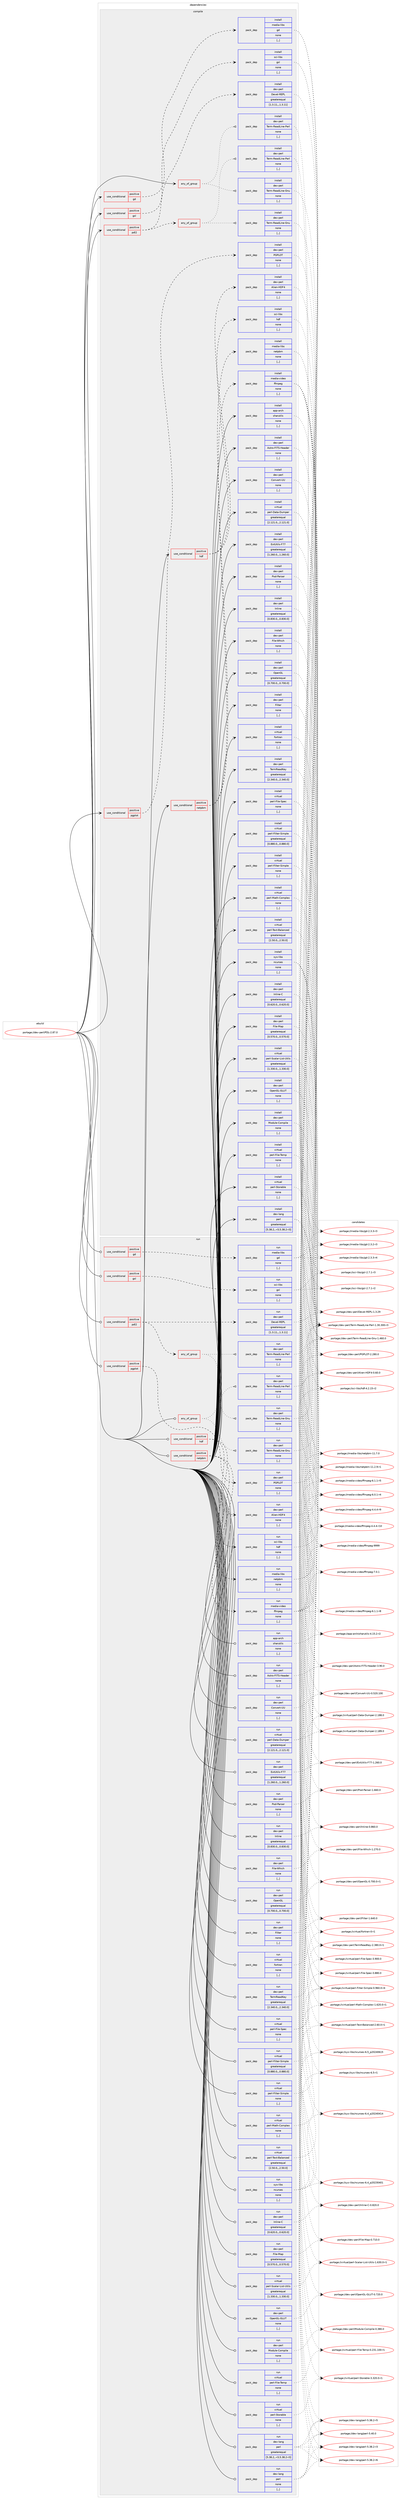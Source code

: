 digraph prolog {

# *************
# Graph options
# *************

newrank=true;
concentrate=true;
compound=true;
graph [rankdir=LR,fontname=Helvetica,fontsize=10,ranksep=1.5];#, ranksep=2.5, nodesep=0.2];
edge  [arrowhead=vee];
node  [fontname=Helvetica,fontsize=10];

# **********
# The ebuild
# **********

subgraph cluster_leftcol {
color=gray;
label=<<i>ebuild</i>>;
id [label="portage://dev-perl/PDL-2.87.0", color=red, width=4, href="../dev-perl/PDL-2.87.0.svg"];
}

# ****************
# The dependencies
# ****************

subgraph cluster_midcol {
color=gray;
label=<<i>dependencies</i>>;
subgraph cluster_compile {
fillcolor="#eeeeee";
style=filled;
label=<<i>compile</i>>;
subgraph any1076 {
dependency135251 [label=<<TABLE BORDER="0" CELLBORDER="1" CELLSPACING="0" CELLPADDING="4"><TR><TD CELLPADDING="10">any_of_group</TD></TR></TABLE>>, shape=none, color=red];subgraph pack103994 {
dependency135252 [label=<<TABLE BORDER="0" CELLBORDER="1" CELLSPACING="0" CELLPADDING="4" WIDTH="220"><TR><TD ROWSPAN="6" CELLPADDING="30">pack_dep</TD></TR><TR><TD WIDTH="110">install</TD></TR><TR><TD>dev-perl</TD></TR><TR><TD>Term-ReadLine-Perl</TD></TR><TR><TD>none</TD></TR><TR><TD>[,,]</TD></TR></TABLE>>, shape=none, color=blue];
}
dependency135251:e -> dependency135252:w [weight=20,style="dotted",arrowhead="oinv"];
subgraph pack103995 {
dependency135253 [label=<<TABLE BORDER="0" CELLBORDER="1" CELLSPACING="0" CELLPADDING="4" WIDTH="220"><TR><TD ROWSPAN="6" CELLPADDING="30">pack_dep</TD></TR><TR><TD WIDTH="110">install</TD></TR><TR><TD>dev-perl</TD></TR><TR><TD>Term-ReadLine-Gnu</TD></TR><TR><TD>none</TD></TR><TR><TD>[,,]</TD></TR></TABLE>>, shape=none, color=blue];
}
dependency135251:e -> dependency135253:w [weight=20,style="dotted",arrowhead="oinv"];
}
id:e -> dependency135251:w [weight=20,style="solid",arrowhead="vee"];
subgraph cond30031 {
dependency135254 [label=<<TABLE BORDER="0" CELLBORDER="1" CELLSPACING="0" CELLPADDING="4"><TR><TD ROWSPAN="3" CELLPADDING="10">use_conditional</TD></TR><TR><TD>positive</TD></TR><TR><TD>gd</TD></TR></TABLE>>, shape=none, color=red];
subgraph pack103996 {
dependency135255 [label=<<TABLE BORDER="0" CELLBORDER="1" CELLSPACING="0" CELLPADDING="4" WIDTH="220"><TR><TD ROWSPAN="6" CELLPADDING="30">pack_dep</TD></TR><TR><TD WIDTH="110">install</TD></TR><TR><TD>media-libs</TD></TR><TR><TD>gd</TD></TR><TR><TD>none</TD></TR><TR><TD>[,,]</TD></TR></TABLE>>, shape=none, color=blue];
}
dependency135254:e -> dependency135255:w [weight=20,style="dashed",arrowhead="vee"];
}
id:e -> dependency135254:w [weight=20,style="solid",arrowhead="vee"];
subgraph cond30032 {
dependency135256 [label=<<TABLE BORDER="0" CELLBORDER="1" CELLSPACING="0" CELLPADDING="4"><TR><TD ROWSPAN="3" CELLPADDING="10">use_conditional</TD></TR><TR><TD>positive</TD></TR><TR><TD>gsl</TD></TR></TABLE>>, shape=none, color=red];
subgraph pack103997 {
dependency135257 [label=<<TABLE BORDER="0" CELLBORDER="1" CELLSPACING="0" CELLPADDING="4" WIDTH="220"><TR><TD ROWSPAN="6" CELLPADDING="30">pack_dep</TD></TR><TR><TD WIDTH="110">install</TD></TR><TR><TD>sci-libs</TD></TR><TR><TD>gsl</TD></TR><TR><TD>none</TD></TR><TR><TD>[,,]</TD></TR></TABLE>>, shape=none, color=blue];
}
dependency135256:e -> dependency135257:w [weight=20,style="dashed",arrowhead="vee"];
}
id:e -> dependency135256:w [weight=20,style="solid",arrowhead="vee"];
subgraph cond30033 {
dependency135258 [label=<<TABLE BORDER="0" CELLBORDER="1" CELLSPACING="0" CELLPADDING="4"><TR><TD ROWSPAN="3" CELLPADDING="10">use_conditional</TD></TR><TR><TD>positive</TD></TR><TR><TD>hdf</TD></TR></TABLE>>, shape=none, color=red];
subgraph pack103998 {
dependency135259 [label=<<TABLE BORDER="0" CELLBORDER="1" CELLSPACING="0" CELLPADDING="4" WIDTH="220"><TR><TD ROWSPAN="6" CELLPADDING="30">pack_dep</TD></TR><TR><TD WIDTH="110">install</TD></TR><TR><TD>sci-libs</TD></TR><TR><TD>hdf</TD></TR><TR><TD>none</TD></TR><TR><TD>[,,]</TD></TR></TABLE>>, shape=none, color=blue];
}
dependency135258:e -> dependency135259:w [weight=20,style="dashed",arrowhead="vee"];
subgraph pack103999 {
dependency135260 [label=<<TABLE BORDER="0" CELLBORDER="1" CELLSPACING="0" CELLPADDING="4" WIDTH="220"><TR><TD ROWSPAN="6" CELLPADDING="30">pack_dep</TD></TR><TR><TD WIDTH="110">install</TD></TR><TR><TD>dev-perl</TD></TR><TR><TD>Alien-HDF4</TD></TR><TR><TD>none</TD></TR><TR><TD>[,,]</TD></TR></TABLE>>, shape=none, color=blue];
}
dependency135258:e -> dependency135260:w [weight=20,style="dashed",arrowhead="vee"];
}
id:e -> dependency135258:w [weight=20,style="solid",arrowhead="vee"];
subgraph cond30034 {
dependency135261 [label=<<TABLE BORDER="0" CELLBORDER="1" CELLSPACING="0" CELLPADDING="4"><TR><TD ROWSPAN="3" CELLPADDING="10">use_conditional</TD></TR><TR><TD>positive</TD></TR><TR><TD>netpbm</TD></TR></TABLE>>, shape=none, color=red];
subgraph pack104000 {
dependency135262 [label=<<TABLE BORDER="0" CELLBORDER="1" CELLSPACING="0" CELLPADDING="4" WIDTH="220"><TR><TD ROWSPAN="6" CELLPADDING="30">pack_dep</TD></TR><TR><TD WIDTH="110">install</TD></TR><TR><TD>media-libs</TD></TR><TR><TD>netpbm</TD></TR><TR><TD>none</TD></TR><TR><TD>[,,]</TD></TR></TABLE>>, shape=none, color=blue];
}
dependency135261:e -> dependency135262:w [weight=20,style="dashed",arrowhead="vee"];
subgraph pack104001 {
dependency135263 [label=<<TABLE BORDER="0" CELLBORDER="1" CELLSPACING="0" CELLPADDING="4" WIDTH="220"><TR><TD ROWSPAN="6" CELLPADDING="30">pack_dep</TD></TR><TR><TD WIDTH="110">install</TD></TR><TR><TD>media-video</TD></TR><TR><TD>ffmpeg</TD></TR><TR><TD>none</TD></TR><TR><TD>[,,]</TD></TR></TABLE>>, shape=none, color=blue];
}
dependency135261:e -> dependency135263:w [weight=20,style="dashed",arrowhead="vee"];
}
id:e -> dependency135261:w [weight=20,style="solid",arrowhead="vee"];
subgraph cond30035 {
dependency135264 [label=<<TABLE BORDER="0" CELLBORDER="1" CELLSPACING="0" CELLPADDING="4"><TR><TD ROWSPAN="3" CELLPADDING="10">use_conditional</TD></TR><TR><TD>positive</TD></TR><TR><TD>pdl2</TD></TR></TABLE>>, shape=none, color=red];
subgraph pack104002 {
dependency135265 [label=<<TABLE BORDER="0" CELLBORDER="1" CELLSPACING="0" CELLPADDING="4" WIDTH="220"><TR><TD ROWSPAN="6" CELLPADDING="30">pack_dep</TD></TR><TR><TD WIDTH="110">install</TD></TR><TR><TD>dev-perl</TD></TR><TR><TD>Devel-REPL</TD></TR><TR><TD>greaterequal</TD></TR><TR><TD>[1.3.11,,,1.3.11]</TD></TR></TABLE>>, shape=none, color=blue];
}
dependency135264:e -> dependency135265:w [weight=20,style="dashed",arrowhead="vee"];
subgraph any1077 {
dependency135266 [label=<<TABLE BORDER="0" CELLBORDER="1" CELLSPACING="0" CELLPADDING="4"><TR><TD CELLPADDING="10">any_of_group</TD></TR></TABLE>>, shape=none, color=red];subgraph pack104003 {
dependency135267 [label=<<TABLE BORDER="0" CELLBORDER="1" CELLSPACING="0" CELLPADDING="4" WIDTH="220"><TR><TD ROWSPAN="6" CELLPADDING="30">pack_dep</TD></TR><TR><TD WIDTH="110">install</TD></TR><TR><TD>dev-perl</TD></TR><TR><TD>Term-ReadLine-Perl</TD></TR><TR><TD>none</TD></TR><TR><TD>[,,]</TD></TR></TABLE>>, shape=none, color=blue];
}
dependency135266:e -> dependency135267:w [weight=20,style="dotted",arrowhead="oinv"];
subgraph pack104004 {
dependency135268 [label=<<TABLE BORDER="0" CELLBORDER="1" CELLSPACING="0" CELLPADDING="4" WIDTH="220"><TR><TD ROWSPAN="6" CELLPADDING="30">pack_dep</TD></TR><TR><TD WIDTH="110">install</TD></TR><TR><TD>dev-perl</TD></TR><TR><TD>Term-ReadLine-Gnu</TD></TR><TR><TD>none</TD></TR><TR><TD>[,,]</TD></TR></TABLE>>, shape=none, color=blue];
}
dependency135266:e -> dependency135268:w [weight=20,style="dotted",arrowhead="oinv"];
}
dependency135264:e -> dependency135266:w [weight=20,style="dashed",arrowhead="vee"];
}
id:e -> dependency135264:w [weight=20,style="solid",arrowhead="vee"];
subgraph cond30036 {
dependency135269 [label=<<TABLE BORDER="0" CELLBORDER="1" CELLSPACING="0" CELLPADDING="4"><TR><TD ROWSPAN="3" CELLPADDING="10">use_conditional</TD></TR><TR><TD>positive</TD></TR><TR><TD>pgplot</TD></TR></TABLE>>, shape=none, color=red];
subgraph pack104005 {
dependency135270 [label=<<TABLE BORDER="0" CELLBORDER="1" CELLSPACING="0" CELLPADDING="4" WIDTH="220"><TR><TD ROWSPAN="6" CELLPADDING="30">pack_dep</TD></TR><TR><TD WIDTH="110">install</TD></TR><TR><TD>dev-perl</TD></TR><TR><TD>PGPLOT</TD></TR><TR><TD>none</TD></TR><TR><TD>[,,]</TD></TR></TABLE>>, shape=none, color=blue];
}
dependency135269:e -> dependency135270:w [weight=20,style="dashed",arrowhead="vee"];
}
id:e -> dependency135269:w [weight=20,style="solid",arrowhead="vee"];
subgraph pack104006 {
dependency135271 [label=<<TABLE BORDER="0" CELLBORDER="1" CELLSPACING="0" CELLPADDING="4" WIDTH="220"><TR><TD ROWSPAN="6" CELLPADDING="30">pack_dep</TD></TR><TR><TD WIDTH="110">install</TD></TR><TR><TD>app-arch</TD></TR><TR><TD>sharutils</TD></TR><TR><TD>none</TD></TR><TR><TD>[,,]</TD></TR></TABLE>>, shape=none, color=blue];
}
id:e -> dependency135271:w [weight=20,style="solid",arrowhead="vee"];
subgraph pack104007 {
dependency135272 [label=<<TABLE BORDER="0" CELLBORDER="1" CELLSPACING="0" CELLPADDING="4" WIDTH="220"><TR><TD ROWSPAN="6" CELLPADDING="30">pack_dep</TD></TR><TR><TD WIDTH="110">install</TD></TR><TR><TD>dev-lang</TD></TR><TR><TD>perl</TD></TR><TR><TD>greaterequal</TD></TR><TR><TD>[5.38.2,,-r3,5.38.2-r3]</TD></TR></TABLE>>, shape=none, color=blue];
}
id:e -> dependency135272:w [weight=20,style="solid",arrowhead="vee"];
subgraph pack104008 {
dependency135273 [label=<<TABLE BORDER="0" CELLBORDER="1" CELLSPACING="0" CELLPADDING="4" WIDTH="220"><TR><TD ROWSPAN="6" CELLPADDING="30">pack_dep</TD></TR><TR><TD WIDTH="110">install</TD></TR><TR><TD>dev-perl</TD></TR><TR><TD>Astro-FITS-Header</TD></TR><TR><TD>none</TD></TR><TR><TD>[,,]</TD></TR></TABLE>>, shape=none, color=blue];
}
id:e -> dependency135273:w [weight=20,style="solid",arrowhead="vee"];
subgraph pack104009 {
dependency135274 [label=<<TABLE BORDER="0" CELLBORDER="1" CELLSPACING="0" CELLPADDING="4" WIDTH="220"><TR><TD ROWSPAN="6" CELLPADDING="30">pack_dep</TD></TR><TR><TD WIDTH="110">install</TD></TR><TR><TD>dev-perl</TD></TR><TR><TD>Convert-UU</TD></TR><TR><TD>none</TD></TR><TR><TD>[,,]</TD></TR></TABLE>>, shape=none, color=blue];
}
id:e -> dependency135274:w [weight=20,style="solid",arrowhead="vee"];
subgraph pack104010 {
dependency135275 [label=<<TABLE BORDER="0" CELLBORDER="1" CELLSPACING="0" CELLPADDING="4" WIDTH="220"><TR><TD ROWSPAN="6" CELLPADDING="30">pack_dep</TD></TR><TR><TD WIDTH="110">install</TD></TR><TR><TD>dev-perl</TD></TR><TR><TD>ExtUtils-F77</TD></TR><TR><TD>greaterequal</TD></TR><TR><TD>[1.260.0,,,1.260.0]</TD></TR></TABLE>>, shape=none, color=blue];
}
id:e -> dependency135275:w [weight=20,style="solid",arrowhead="vee"];
subgraph pack104011 {
dependency135276 [label=<<TABLE BORDER="0" CELLBORDER="1" CELLSPACING="0" CELLPADDING="4" WIDTH="220"><TR><TD ROWSPAN="6" CELLPADDING="30">pack_dep</TD></TR><TR><TD WIDTH="110">install</TD></TR><TR><TD>dev-perl</TD></TR><TR><TD>File-Map</TD></TR><TR><TD>greaterequal</TD></TR><TR><TD>[0.570.0,,,0.570.0]</TD></TR></TABLE>>, shape=none, color=blue];
}
id:e -> dependency135276:w [weight=20,style="solid",arrowhead="vee"];
subgraph pack104012 {
dependency135277 [label=<<TABLE BORDER="0" CELLBORDER="1" CELLSPACING="0" CELLPADDING="4" WIDTH="220"><TR><TD ROWSPAN="6" CELLPADDING="30">pack_dep</TD></TR><TR><TD WIDTH="110">install</TD></TR><TR><TD>dev-perl</TD></TR><TR><TD>File-Which</TD></TR><TR><TD>none</TD></TR><TR><TD>[,,]</TD></TR></TABLE>>, shape=none, color=blue];
}
id:e -> dependency135277:w [weight=20,style="solid",arrowhead="vee"];
subgraph pack104013 {
dependency135278 [label=<<TABLE BORDER="0" CELLBORDER="1" CELLSPACING="0" CELLPADDING="4" WIDTH="220"><TR><TD ROWSPAN="6" CELLPADDING="30">pack_dep</TD></TR><TR><TD WIDTH="110">install</TD></TR><TR><TD>dev-perl</TD></TR><TR><TD>Filter</TD></TR><TR><TD>none</TD></TR><TR><TD>[,,]</TD></TR></TABLE>>, shape=none, color=blue];
}
id:e -> dependency135278:w [weight=20,style="solid",arrowhead="vee"];
subgraph pack104014 {
dependency135279 [label=<<TABLE BORDER="0" CELLBORDER="1" CELLSPACING="0" CELLPADDING="4" WIDTH="220"><TR><TD ROWSPAN="6" CELLPADDING="30">pack_dep</TD></TR><TR><TD WIDTH="110">install</TD></TR><TR><TD>dev-perl</TD></TR><TR><TD>Inline</TD></TR><TR><TD>greaterequal</TD></TR><TR><TD>[0.830.0,,,0.830.0]</TD></TR></TABLE>>, shape=none, color=blue];
}
id:e -> dependency135279:w [weight=20,style="solid",arrowhead="vee"];
subgraph pack104015 {
dependency135280 [label=<<TABLE BORDER="0" CELLBORDER="1" CELLSPACING="0" CELLPADDING="4" WIDTH="220"><TR><TD ROWSPAN="6" CELLPADDING="30">pack_dep</TD></TR><TR><TD WIDTH="110">install</TD></TR><TR><TD>dev-perl</TD></TR><TR><TD>Inline-C</TD></TR><TR><TD>greaterequal</TD></TR><TR><TD>[0.620.0,,,0.620.0]</TD></TR></TABLE>>, shape=none, color=blue];
}
id:e -> dependency135280:w [weight=20,style="solid",arrowhead="vee"];
subgraph pack104016 {
dependency135281 [label=<<TABLE BORDER="0" CELLBORDER="1" CELLSPACING="0" CELLPADDING="4" WIDTH="220"><TR><TD ROWSPAN="6" CELLPADDING="30">pack_dep</TD></TR><TR><TD WIDTH="110">install</TD></TR><TR><TD>dev-perl</TD></TR><TR><TD>Module-Compile</TD></TR><TR><TD>none</TD></TR><TR><TD>[,,]</TD></TR></TABLE>>, shape=none, color=blue];
}
id:e -> dependency135281:w [weight=20,style="solid",arrowhead="vee"];
subgraph pack104017 {
dependency135282 [label=<<TABLE BORDER="0" CELLBORDER="1" CELLSPACING="0" CELLPADDING="4" WIDTH="220"><TR><TD ROWSPAN="6" CELLPADDING="30">pack_dep</TD></TR><TR><TD WIDTH="110">install</TD></TR><TR><TD>dev-perl</TD></TR><TR><TD>OpenGL</TD></TR><TR><TD>greaterequal</TD></TR><TR><TD>[0.700.0,,,0.700.0]</TD></TR></TABLE>>, shape=none, color=blue];
}
id:e -> dependency135282:w [weight=20,style="solid",arrowhead="vee"];
subgraph pack104018 {
dependency135283 [label=<<TABLE BORDER="0" CELLBORDER="1" CELLSPACING="0" CELLPADDING="4" WIDTH="220"><TR><TD ROWSPAN="6" CELLPADDING="30">pack_dep</TD></TR><TR><TD WIDTH="110">install</TD></TR><TR><TD>dev-perl</TD></TR><TR><TD>OpenGL-GLUT</TD></TR><TR><TD>none</TD></TR><TR><TD>[,,]</TD></TR></TABLE>>, shape=none, color=blue];
}
id:e -> dependency135283:w [weight=20,style="solid",arrowhead="vee"];
subgraph pack104019 {
dependency135284 [label=<<TABLE BORDER="0" CELLBORDER="1" CELLSPACING="0" CELLPADDING="4" WIDTH="220"><TR><TD ROWSPAN="6" CELLPADDING="30">pack_dep</TD></TR><TR><TD WIDTH="110">install</TD></TR><TR><TD>dev-perl</TD></TR><TR><TD>Pod-Parser</TD></TR><TR><TD>none</TD></TR><TR><TD>[,,]</TD></TR></TABLE>>, shape=none, color=blue];
}
id:e -> dependency135284:w [weight=20,style="solid",arrowhead="vee"];
subgraph pack104020 {
dependency135285 [label=<<TABLE BORDER="0" CELLBORDER="1" CELLSPACING="0" CELLPADDING="4" WIDTH="220"><TR><TD ROWSPAN="6" CELLPADDING="30">pack_dep</TD></TR><TR><TD WIDTH="110">install</TD></TR><TR><TD>dev-perl</TD></TR><TR><TD>TermReadKey</TD></TR><TR><TD>greaterequal</TD></TR><TR><TD>[2.340.0,,,2.340.0]</TD></TR></TABLE>>, shape=none, color=blue];
}
id:e -> dependency135285:w [weight=20,style="solid",arrowhead="vee"];
subgraph pack104021 {
dependency135286 [label=<<TABLE BORDER="0" CELLBORDER="1" CELLSPACING="0" CELLPADDING="4" WIDTH="220"><TR><TD ROWSPAN="6" CELLPADDING="30">pack_dep</TD></TR><TR><TD WIDTH="110">install</TD></TR><TR><TD>sys-libs</TD></TR><TR><TD>ncurses</TD></TR><TR><TD>none</TD></TR><TR><TD>[,,]</TD></TR></TABLE>>, shape=none, color=blue];
}
id:e -> dependency135286:w [weight=20,style="solid",arrowhead="vee"];
subgraph pack104022 {
dependency135287 [label=<<TABLE BORDER="0" CELLBORDER="1" CELLSPACING="0" CELLPADDING="4" WIDTH="220"><TR><TD ROWSPAN="6" CELLPADDING="30">pack_dep</TD></TR><TR><TD WIDTH="110">install</TD></TR><TR><TD>virtual</TD></TR><TR><TD>fortran</TD></TR><TR><TD>none</TD></TR><TR><TD>[,,]</TD></TR></TABLE>>, shape=none, color=blue];
}
id:e -> dependency135287:w [weight=20,style="solid",arrowhead="vee"];
subgraph pack104023 {
dependency135288 [label=<<TABLE BORDER="0" CELLBORDER="1" CELLSPACING="0" CELLPADDING="4" WIDTH="220"><TR><TD ROWSPAN="6" CELLPADDING="30">pack_dep</TD></TR><TR><TD WIDTH="110">install</TD></TR><TR><TD>virtual</TD></TR><TR><TD>perl-Data-Dumper</TD></TR><TR><TD>greaterequal</TD></TR><TR><TD>[2.121.0,,,2.121.0]</TD></TR></TABLE>>, shape=none, color=blue];
}
id:e -> dependency135288:w [weight=20,style="solid",arrowhead="vee"];
subgraph pack104024 {
dependency135289 [label=<<TABLE BORDER="0" CELLBORDER="1" CELLSPACING="0" CELLPADDING="4" WIDTH="220"><TR><TD ROWSPAN="6" CELLPADDING="30">pack_dep</TD></TR><TR><TD WIDTH="110">install</TD></TR><TR><TD>virtual</TD></TR><TR><TD>perl-File-Spec</TD></TR><TR><TD>none</TD></TR><TR><TD>[,,]</TD></TR></TABLE>>, shape=none, color=blue];
}
id:e -> dependency135289:w [weight=20,style="solid",arrowhead="vee"];
subgraph pack104025 {
dependency135290 [label=<<TABLE BORDER="0" CELLBORDER="1" CELLSPACING="0" CELLPADDING="4" WIDTH="220"><TR><TD ROWSPAN="6" CELLPADDING="30">pack_dep</TD></TR><TR><TD WIDTH="110">install</TD></TR><TR><TD>virtual</TD></TR><TR><TD>perl-File-Temp</TD></TR><TR><TD>none</TD></TR><TR><TD>[,,]</TD></TR></TABLE>>, shape=none, color=blue];
}
id:e -> dependency135290:w [weight=20,style="solid",arrowhead="vee"];
subgraph pack104026 {
dependency135291 [label=<<TABLE BORDER="0" CELLBORDER="1" CELLSPACING="0" CELLPADDING="4" WIDTH="220"><TR><TD ROWSPAN="6" CELLPADDING="30">pack_dep</TD></TR><TR><TD WIDTH="110">install</TD></TR><TR><TD>virtual</TD></TR><TR><TD>perl-Filter-Simple</TD></TR><TR><TD>greaterequal</TD></TR><TR><TD>[0.880.0,,,0.880.0]</TD></TR></TABLE>>, shape=none, color=blue];
}
id:e -> dependency135291:w [weight=20,style="solid",arrowhead="vee"];
subgraph pack104027 {
dependency135292 [label=<<TABLE BORDER="0" CELLBORDER="1" CELLSPACING="0" CELLPADDING="4" WIDTH="220"><TR><TD ROWSPAN="6" CELLPADDING="30">pack_dep</TD></TR><TR><TD WIDTH="110">install</TD></TR><TR><TD>virtual</TD></TR><TR><TD>perl-Filter-Simple</TD></TR><TR><TD>none</TD></TR><TR><TD>[,,]</TD></TR></TABLE>>, shape=none, color=blue];
}
id:e -> dependency135292:w [weight=20,style="solid",arrowhead="vee"];
subgraph pack104028 {
dependency135293 [label=<<TABLE BORDER="0" CELLBORDER="1" CELLSPACING="0" CELLPADDING="4" WIDTH="220"><TR><TD ROWSPAN="6" CELLPADDING="30">pack_dep</TD></TR><TR><TD WIDTH="110">install</TD></TR><TR><TD>virtual</TD></TR><TR><TD>perl-Math-Complex</TD></TR><TR><TD>none</TD></TR><TR><TD>[,,]</TD></TR></TABLE>>, shape=none, color=blue];
}
id:e -> dependency135293:w [weight=20,style="solid",arrowhead="vee"];
subgraph pack104029 {
dependency135294 [label=<<TABLE BORDER="0" CELLBORDER="1" CELLSPACING="0" CELLPADDING="4" WIDTH="220"><TR><TD ROWSPAN="6" CELLPADDING="30">pack_dep</TD></TR><TR><TD WIDTH="110">install</TD></TR><TR><TD>virtual</TD></TR><TR><TD>perl-Scalar-List-Utils</TD></TR><TR><TD>greaterequal</TD></TR><TR><TD>[1.330.0,,,1.330.0]</TD></TR></TABLE>>, shape=none, color=blue];
}
id:e -> dependency135294:w [weight=20,style="solid",arrowhead="vee"];
subgraph pack104030 {
dependency135295 [label=<<TABLE BORDER="0" CELLBORDER="1" CELLSPACING="0" CELLPADDING="4" WIDTH="220"><TR><TD ROWSPAN="6" CELLPADDING="30">pack_dep</TD></TR><TR><TD WIDTH="110">install</TD></TR><TR><TD>virtual</TD></TR><TR><TD>perl-Storable</TD></TR><TR><TD>none</TD></TR><TR><TD>[,,]</TD></TR></TABLE>>, shape=none, color=blue];
}
id:e -> dependency135295:w [weight=20,style="solid",arrowhead="vee"];
subgraph pack104031 {
dependency135296 [label=<<TABLE BORDER="0" CELLBORDER="1" CELLSPACING="0" CELLPADDING="4" WIDTH="220"><TR><TD ROWSPAN="6" CELLPADDING="30">pack_dep</TD></TR><TR><TD WIDTH="110">install</TD></TR><TR><TD>virtual</TD></TR><TR><TD>perl-Text-Balanced</TD></TR><TR><TD>greaterequal</TD></TR><TR><TD>[2.50.0,,,2.50.0]</TD></TR></TABLE>>, shape=none, color=blue];
}
id:e -> dependency135296:w [weight=20,style="solid",arrowhead="vee"];
}
subgraph cluster_compileandrun {
fillcolor="#eeeeee";
style=filled;
label=<<i>compile and run</i>>;
}
subgraph cluster_run {
fillcolor="#eeeeee";
style=filled;
label=<<i>run</i>>;
subgraph any1078 {
dependency135297 [label=<<TABLE BORDER="0" CELLBORDER="1" CELLSPACING="0" CELLPADDING="4"><TR><TD CELLPADDING="10">any_of_group</TD></TR></TABLE>>, shape=none, color=red];subgraph pack104032 {
dependency135298 [label=<<TABLE BORDER="0" CELLBORDER="1" CELLSPACING="0" CELLPADDING="4" WIDTH="220"><TR><TD ROWSPAN="6" CELLPADDING="30">pack_dep</TD></TR><TR><TD WIDTH="110">run</TD></TR><TR><TD>dev-perl</TD></TR><TR><TD>Term-ReadLine-Perl</TD></TR><TR><TD>none</TD></TR><TR><TD>[,,]</TD></TR></TABLE>>, shape=none, color=blue];
}
dependency135297:e -> dependency135298:w [weight=20,style="dotted",arrowhead="oinv"];
subgraph pack104033 {
dependency135299 [label=<<TABLE BORDER="0" CELLBORDER="1" CELLSPACING="0" CELLPADDING="4" WIDTH="220"><TR><TD ROWSPAN="6" CELLPADDING="30">pack_dep</TD></TR><TR><TD WIDTH="110">run</TD></TR><TR><TD>dev-perl</TD></TR><TR><TD>Term-ReadLine-Gnu</TD></TR><TR><TD>none</TD></TR><TR><TD>[,,]</TD></TR></TABLE>>, shape=none, color=blue];
}
dependency135297:e -> dependency135299:w [weight=20,style="dotted",arrowhead="oinv"];
}
id:e -> dependency135297:w [weight=20,style="solid",arrowhead="odot"];
subgraph cond30037 {
dependency135300 [label=<<TABLE BORDER="0" CELLBORDER="1" CELLSPACING="0" CELLPADDING="4"><TR><TD ROWSPAN="3" CELLPADDING="10">use_conditional</TD></TR><TR><TD>positive</TD></TR><TR><TD>gd</TD></TR></TABLE>>, shape=none, color=red];
subgraph pack104034 {
dependency135301 [label=<<TABLE BORDER="0" CELLBORDER="1" CELLSPACING="0" CELLPADDING="4" WIDTH="220"><TR><TD ROWSPAN="6" CELLPADDING="30">pack_dep</TD></TR><TR><TD WIDTH="110">run</TD></TR><TR><TD>media-libs</TD></TR><TR><TD>gd</TD></TR><TR><TD>none</TD></TR><TR><TD>[,,]</TD></TR></TABLE>>, shape=none, color=blue];
}
dependency135300:e -> dependency135301:w [weight=20,style="dashed",arrowhead="vee"];
}
id:e -> dependency135300:w [weight=20,style="solid",arrowhead="odot"];
subgraph cond30038 {
dependency135302 [label=<<TABLE BORDER="0" CELLBORDER="1" CELLSPACING="0" CELLPADDING="4"><TR><TD ROWSPAN="3" CELLPADDING="10">use_conditional</TD></TR><TR><TD>positive</TD></TR><TR><TD>gsl</TD></TR></TABLE>>, shape=none, color=red];
subgraph pack104035 {
dependency135303 [label=<<TABLE BORDER="0" CELLBORDER="1" CELLSPACING="0" CELLPADDING="4" WIDTH="220"><TR><TD ROWSPAN="6" CELLPADDING="30">pack_dep</TD></TR><TR><TD WIDTH="110">run</TD></TR><TR><TD>sci-libs</TD></TR><TR><TD>gsl</TD></TR><TR><TD>none</TD></TR><TR><TD>[,,]</TD></TR></TABLE>>, shape=none, color=blue];
}
dependency135302:e -> dependency135303:w [weight=20,style="dashed",arrowhead="vee"];
}
id:e -> dependency135302:w [weight=20,style="solid",arrowhead="odot"];
subgraph cond30039 {
dependency135304 [label=<<TABLE BORDER="0" CELLBORDER="1" CELLSPACING="0" CELLPADDING="4"><TR><TD ROWSPAN="3" CELLPADDING="10">use_conditional</TD></TR><TR><TD>positive</TD></TR><TR><TD>hdf</TD></TR></TABLE>>, shape=none, color=red];
subgraph pack104036 {
dependency135305 [label=<<TABLE BORDER="0" CELLBORDER="1" CELLSPACING="0" CELLPADDING="4" WIDTH="220"><TR><TD ROWSPAN="6" CELLPADDING="30">pack_dep</TD></TR><TR><TD WIDTH="110">run</TD></TR><TR><TD>sci-libs</TD></TR><TR><TD>hdf</TD></TR><TR><TD>none</TD></TR><TR><TD>[,,]</TD></TR></TABLE>>, shape=none, color=blue];
}
dependency135304:e -> dependency135305:w [weight=20,style="dashed",arrowhead="vee"];
subgraph pack104037 {
dependency135306 [label=<<TABLE BORDER="0" CELLBORDER="1" CELLSPACING="0" CELLPADDING="4" WIDTH="220"><TR><TD ROWSPAN="6" CELLPADDING="30">pack_dep</TD></TR><TR><TD WIDTH="110">run</TD></TR><TR><TD>dev-perl</TD></TR><TR><TD>Alien-HDF4</TD></TR><TR><TD>none</TD></TR><TR><TD>[,,]</TD></TR></TABLE>>, shape=none, color=blue];
}
dependency135304:e -> dependency135306:w [weight=20,style="dashed",arrowhead="vee"];
}
id:e -> dependency135304:w [weight=20,style="solid",arrowhead="odot"];
subgraph cond30040 {
dependency135307 [label=<<TABLE BORDER="0" CELLBORDER="1" CELLSPACING="0" CELLPADDING="4"><TR><TD ROWSPAN="3" CELLPADDING="10">use_conditional</TD></TR><TR><TD>positive</TD></TR><TR><TD>netpbm</TD></TR></TABLE>>, shape=none, color=red];
subgraph pack104038 {
dependency135308 [label=<<TABLE BORDER="0" CELLBORDER="1" CELLSPACING="0" CELLPADDING="4" WIDTH="220"><TR><TD ROWSPAN="6" CELLPADDING="30">pack_dep</TD></TR><TR><TD WIDTH="110">run</TD></TR><TR><TD>media-libs</TD></TR><TR><TD>netpbm</TD></TR><TR><TD>none</TD></TR><TR><TD>[,,]</TD></TR></TABLE>>, shape=none, color=blue];
}
dependency135307:e -> dependency135308:w [weight=20,style="dashed",arrowhead="vee"];
subgraph pack104039 {
dependency135309 [label=<<TABLE BORDER="0" CELLBORDER="1" CELLSPACING="0" CELLPADDING="4" WIDTH="220"><TR><TD ROWSPAN="6" CELLPADDING="30">pack_dep</TD></TR><TR><TD WIDTH="110">run</TD></TR><TR><TD>media-video</TD></TR><TR><TD>ffmpeg</TD></TR><TR><TD>none</TD></TR><TR><TD>[,,]</TD></TR></TABLE>>, shape=none, color=blue];
}
dependency135307:e -> dependency135309:w [weight=20,style="dashed",arrowhead="vee"];
}
id:e -> dependency135307:w [weight=20,style="solid",arrowhead="odot"];
subgraph cond30041 {
dependency135310 [label=<<TABLE BORDER="0" CELLBORDER="1" CELLSPACING="0" CELLPADDING="4"><TR><TD ROWSPAN="3" CELLPADDING="10">use_conditional</TD></TR><TR><TD>positive</TD></TR><TR><TD>pdl2</TD></TR></TABLE>>, shape=none, color=red];
subgraph pack104040 {
dependency135311 [label=<<TABLE BORDER="0" CELLBORDER="1" CELLSPACING="0" CELLPADDING="4" WIDTH="220"><TR><TD ROWSPAN="6" CELLPADDING="30">pack_dep</TD></TR><TR><TD WIDTH="110">run</TD></TR><TR><TD>dev-perl</TD></TR><TR><TD>Devel-REPL</TD></TR><TR><TD>greaterequal</TD></TR><TR><TD>[1.3.11,,,1.3.11]</TD></TR></TABLE>>, shape=none, color=blue];
}
dependency135310:e -> dependency135311:w [weight=20,style="dashed",arrowhead="vee"];
subgraph any1079 {
dependency135312 [label=<<TABLE BORDER="0" CELLBORDER="1" CELLSPACING="0" CELLPADDING="4"><TR><TD CELLPADDING="10">any_of_group</TD></TR></TABLE>>, shape=none, color=red];subgraph pack104041 {
dependency135313 [label=<<TABLE BORDER="0" CELLBORDER="1" CELLSPACING="0" CELLPADDING="4" WIDTH="220"><TR><TD ROWSPAN="6" CELLPADDING="30">pack_dep</TD></TR><TR><TD WIDTH="110">run</TD></TR><TR><TD>dev-perl</TD></TR><TR><TD>Term-ReadLine-Perl</TD></TR><TR><TD>none</TD></TR><TR><TD>[,,]</TD></TR></TABLE>>, shape=none, color=blue];
}
dependency135312:e -> dependency135313:w [weight=20,style="dotted",arrowhead="oinv"];
subgraph pack104042 {
dependency135314 [label=<<TABLE BORDER="0" CELLBORDER="1" CELLSPACING="0" CELLPADDING="4" WIDTH="220"><TR><TD ROWSPAN="6" CELLPADDING="30">pack_dep</TD></TR><TR><TD WIDTH="110">run</TD></TR><TR><TD>dev-perl</TD></TR><TR><TD>Term-ReadLine-Gnu</TD></TR><TR><TD>none</TD></TR><TR><TD>[,,]</TD></TR></TABLE>>, shape=none, color=blue];
}
dependency135312:e -> dependency135314:w [weight=20,style="dotted",arrowhead="oinv"];
}
dependency135310:e -> dependency135312:w [weight=20,style="dashed",arrowhead="vee"];
}
id:e -> dependency135310:w [weight=20,style="solid",arrowhead="odot"];
subgraph cond30042 {
dependency135315 [label=<<TABLE BORDER="0" CELLBORDER="1" CELLSPACING="0" CELLPADDING="4"><TR><TD ROWSPAN="3" CELLPADDING="10">use_conditional</TD></TR><TR><TD>positive</TD></TR><TR><TD>pgplot</TD></TR></TABLE>>, shape=none, color=red];
subgraph pack104043 {
dependency135316 [label=<<TABLE BORDER="0" CELLBORDER="1" CELLSPACING="0" CELLPADDING="4" WIDTH="220"><TR><TD ROWSPAN="6" CELLPADDING="30">pack_dep</TD></TR><TR><TD WIDTH="110">run</TD></TR><TR><TD>dev-perl</TD></TR><TR><TD>PGPLOT</TD></TR><TR><TD>none</TD></TR><TR><TD>[,,]</TD></TR></TABLE>>, shape=none, color=blue];
}
dependency135315:e -> dependency135316:w [weight=20,style="dashed",arrowhead="vee"];
}
id:e -> dependency135315:w [weight=20,style="solid",arrowhead="odot"];
subgraph pack104044 {
dependency135317 [label=<<TABLE BORDER="0" CELLBORDER="1" CELLSPACING="0" CELLPADDING="4" WIDTH="220"><TR><TD ROWSPAN="6" CELLPADDING="30">pack_dep</TD></TR><TR><TD WIDTH="110">run</TD></TR><TR><TD>app-arch</TD></TR><TR><TD>sharutils</TD></TR><TR><TD>none</TD></TR><TR><TD>[,,]</TD></TR></TABLE>>, shape=none, color=blue];
}
id:e -> dependency135317:w [weight=20,style="solid",arrowhead="odot"];
subgraph pack104045 {
dependency135318 [label=<<TABLE BORDER="0" CELLBORDER="1" CELLSPACING="0" CELLPADDING="4" WIDTH="220"><TR><TD ROWSPAN="6" CELLPADDING="30">pack_dep</TD></TR><TR><TD WIDTH="110">run</TD></TR><TR><TD>dev-lang</TD></TR><TR><TD>perl</TD></TR><TR><TD>greaterequal</TD></TR><TR><TD>[5.38.2,,-r3,5.38.2-r3]</TD></TR></TABLE>>, shape=none, color=blue];
}
id:e -> dependency135318:w [weight=20,style="solid",arrowhead="odot"];
subgraph pack104046 {
dependency135319 [label=<<TABLE BORDER="0" CELLBORDER="1" CELLSPACING="0" CELLPADDING="4" WIDTH="220"><TR><TD ROWSPAN="6" CELLPADDING="30">pack_dep</TD></TR><TR><TD WIDTH="110">run</TD></TR><TR><TD>dev-lang</TD></TR><TR><TD>perl</TD></TR><TR><TD>none</TD></TR><TR><TD>[,,]</TD></TR></TABLE>>, shape=none, color=blue];
}
id:e -> dependency135319:w [weight=20,style="solid",arrowhead="odot"];
subgraph pack104047 {
dependency135320 [label=<<TABLE BORDER="0" CELLBORDER="1" CELLSPACING="0" CELLPADDING="4" WIDTH="220"><TR><TD ROWSPAN="6" CELLPADDING="30">pack_dep</TD></TR><TR><TD WIDTH="110">run</TD></TR><TR><TD>dev-perl</TD></TR><TR><TD>Astro-FITS-Header</TD></TR><TR><TD>none</TD></TR><TR><TD>[,,]</TD></TR></TABLE>>, shape=none, color=blue];
}
id:e -> dependency135320:w [weight=20,style="solid",arrowhead="odot"];
subgraph pack104048 {
dependency135321 [label=<<TABLE BORDER="0" CELLBORDER="1" CELLSPACING="0" CELLPADDING="4" WIDTH="220"><TR><TD ROWSPAN="6" CELLPADDING="30">pack_dep</TD></TR><TR><TD WIDTH="110">run</TD></TR><TR><TD>dev-perl</TD></TR><TR><TD>Convert-UU</TD></TR><TR><TD>none</TD></TR><TR><TD>[,,]</TD></TR></TABLE>>, shape=none, color=blue];
}
id:e -> dependency135321:w [weight=20,style="solid",arrowhead="odot"];
subgraph pack104049 {
dependency135322 [label=<<TABLE BORDER="0" CELLBORDER="1" CELLSPACING="0" CELLPADDING="4" WIDTH="220"><TR><TD ROWSPAN="6" CELLPADDING="30">pack_dep</TD></TR><TR><TD WIDTH="110">run</TD></TR><TR><TD>dev-perl</TD></TR><TR><TD>ExtUtils-F77</TD></TR><TR><TD>greaterequal</TD></TR><TR><TD>[1.260.0,,,1.260.0]</TD></TR></TABLE>>, shape=none, color=blue];
}
id:e -> dependency135322:w [weight=20,style="solid",arrowhead="odot"];
subgraph pack104050 {
dependency135323 [label=<<TABLE BORDER="0" CELLBORDER="1" CELLSPACING="0" CELLPADDING="4" WIDTH="220"><TR><TD ROWSPAN="6" CELLPADDING="30">pack_dep</TD></TR><TR><TD WIDTH="110">run</TD></TR><TR><TD>dev-perl</TD></TR><TR><TD>File-Map</TD></TR><TR><TD>greaterequal</TD></TR><TR><TD>[0.570.0,,,0.570.0]</TD></TR></TABLE>>, shape=none, color=blue];
}
id:e -> dependency135323:w [weight=20,style="solid",arrowhead="odot"];
subgraph pack104051 {
dependency135324 [label=<<TABLE BORDER="0" CELLBORDER="1" CELLSPACING="0" CELLPADDING="4" WIDTH="220"><TR><TD ROWSPAN="6" CELLPADDING="30">pack_dep</TD></TR><TR><TD WIDTH="110">run</TD></TR><TR><TD>dev-perl</TD></TR><TR><TD>File-Which</TD></TR><TR><TD>none</TD></TR><TR><TD>[,,]</TD></TR></TABLE>>, shape=none, color=blue];
}
id:e -> dependency135324:w [weight=20,style="solid",arrowhead="odot"];
subgraph pack104052 {
dependency135325 [label=<<TABLE BORDER="0" CELLBORDER="1" CELLSPACING="0" CELLPADDING="4" WIDTH="220"><TR><TD ROWSPAN="6" CELLPADDING="30">pack_dep</TD></TR><TR><TD WIDTH="110">run</TD></TR><TR><TD>dev-perl</TD></TR><TR><TD>Filter</TD></TR><TR><TD>none</TD></TR><TR><TD>[,,]</TD></TR></TABLE>>, shape=none, color=blue];
}
id:e -> dependency135325:w [weight=20,style="solid",arrowhead="odot"];
subgraph pack104053 {
dependency135326 [label=<<TABLE BORDER="0" CELLBORDER="1" CELLSPACING="0" CELLPADDING="4" WIDTH="220"><TR><TD ROWSPAN="6" CELLPADDING="30">pack_dep</TD></TR><TR><TD WIDTH="110">run</TD></TR><TR><TD>dev-perl</TD></TR><TR><TD>Inline</TD></TR><TR><TD>greaterequal</TD></TR><TR><TD>[0.830.0,,,0.830.0]</TD></TR></TABLE>>, shape=none, color=blue];
}
id:e -> dependency135326:w [weight=20,style="solid",arrowhead="odot"];
subgraph pack104054 {
dependency135327 [label=<<TABLE BORDER="0" CELLBORDER="1" CELLSPACING="0" CELLPADDING="4" WIDTH="220"><TR><TD ROWSPAN="6" CELLPADDING="30">pack_dep</TD></TR><TR><TD WIDTH="110">run</TD></TR><TR><TD>dev-perl</TD></TR><TR><TD>Inline-C</TD></TR><TR><TD>greaterequal</TD></TR><TR><TD>[0.620.0,,,0.620.0]</TD></TR></TABLE>>, shape=none, color=blue];
}
id:e -> dependency135327:w [weight=20,style="solid",arrowhead="odot"];
subgraph pack104055 {
dependency135328 [label=<<TABLE BORDER="0" CELLBORDER="1" CELLSPACING="0" CELLPADDING="4" WIDTH="220"><TR><TD ROWSPAN="6" CELLPADDING="30">pack_dep</TD></TR><TR><TD WIDTH="110">run</TD></TR><TR><TD>dev-perl</TD></TR><TR><TD>Module-Compile</TD></TR><TR><TD>none</TD></TR><TR><TD>[,,]</TD></TR></TABLE>>, shape=none, color=blue];
}
id:e -> dependency135328:w [weight=20,style="solid",arrowhead="odot"];
subgraph pack104056 {
dependency135329 [label=<<TABLE BORDER="0" CELLBORDER="1" CELLSPACING="0" CELLPADDING="4" WIDTH="220"><TR><TD ROWSPAN="6" CELLPADDING="30">pack_dep</TD></TR><TR><TD WIDTH="110">run</TD></TR><TR><TD>dev-perl</TD></TR><TR><TD>OpenGL</TD></TR><TR><TD>greaterequal</TD></TR><TR><TD>[0.700.0,,,0.700.0]</TD></TR></TABLE>>, shape=none, color=blue];
}
id:e -> dependency135329:w [weight=20,style="solid",arrowhead="odot"];
subgraph pack104057 {
dependency135330 [label=<<TABLE BORDER="0" CELLBORDER="1" CELLSPACING="0" CELLPADDING="4" WIDTH="220"><TR><TD ROWSPAN="6" CELLPADDING="30">pack_dep</TD></TR><TR><TD WIDTH="110">run</TD></TR><TR><TD>dev-perl</TD></TR><TR><TD>OpenGL-GLUT</TD></TR><TR><TD>none</TD></TR><TR><TD>[,,]</TD></TR></TABLE>>, shape=none, color=blue];
}
id:e -> dependency135330:w [weight=20,style="solid",arrowhead="odot"];
subgraph pack104058 {
dependency135331 [label=<<TABLE BORDER="0" CELLBORDER="1" CELLSPACING="0" CELLPADDING="4" WIDTH="220"><TR><TD ROWSPAN="6" CELLPADDING="30">pack_dep</TD></TR><TR><TD WIDTH="110">run</TD></TR><TR><TD>dev-perl</TD></TR><TR><TD>Pod-Parser</TD></TR><TR><TD>none</TD></TR><TR><TD>[,,]</TD></TR></TABLE>>, shape=none, color=blue];
}
id:e -> dependency135331:w [weight=20,style="solid",arrowhead="odot"];
subgraph pack104059 {
dependency135332 [label=<<TABLE BORDER="0" CELLBORDER="1" CELLSPACING="0" CELLPADDING="4" WIDTH="220"><TR><TD ROWSPAN="6" CELLPADDING="30">pack_dep</TD></TR><TR><TD WIDTH="110">run</TD></TR><TR><TD>dev-perl</TD></TR><TR><TD>TermReadKey</TD></TR><TR><TD>greaterequal</TD></TR><TR><TD>[2.340.0,,,2.340.0]</TD></TR></TABLE>>, shape=none, color=blue];
}
id:e -> dependency135332:w [weight=20,style="solid",arrowhead="odot"];
subgraph pack104060 {
dependency135333 [label=<<TABLE BORDER="0" CELLBORDER="1" CELLSPACING="0" CELLPADDING="4" WIDTH="220"><TR><TD ROWSPAN="6" CELLPADDING="30">pack_dep</TD></TR><TR><TD WIDTH="110">run</TD></TR><TR><TD>sys-libs</TD></TR><TR><TD>ncurses</TD></TR><TR><TD>none</TD></TR><TR><TD>[,,]</TD></TR></TABLE>>, shape=none, color=blue];
}
id:e -> dependency135333:w [weight=20,style="solid",arrowhead="odot"];
subgraph pack104061 {
dependency135334 [label=<<TABLE BORDER="0" CELLBORDER="1" CELLSPACING="0" CELLPADDING="4" WIDTH="220"><TR><TD ROWSPAN="6" CELLPADDING="30">pack_dep</TD></TR><TR><TD WIDTH="110">run</TD></TR><TR><TD>virtual</TD></TR><TR><TD>fortran</TD></TR><TR><TD>none</TD></TR><TR><TD>[,,]</TD></TR></TABLE>>, shape=none, color=blue];
}
id:e -> dependency135334:w [weight=20,style="solid",arrowhead="odot"];
subgraph pack104062 {
dependency135335 [label=<<TABLE BORDER="0" CELLBORDER="1" CELLSPACING="0" CELLPADDING="4" WIDTH="220"><TR><TD ROWSPAN="6" CELLPADDING="30">pack_dep</TD></TR><TR><TD WIDTH="110">run</TD></TR><TR><TD>virtual</TD></TR><TR><TD>perl-Data-Dumper</TD></TR><TR><TD>greaterequal</TD></TR><TR><TD>[2.121.0,,,2.121.0]</TD></TR></TABLE>>, shape=none, color=blue];
}
id:e -> dependency135335:w [weight=20,style="solid",arrowhead="odot"];
subgraph pack104063 {
dependency135336 [label=<<TABLE BORDER="0" CELLBORDER="1" CELLSPACING="0" CELLPADDING="4" WIDTH="220"><TR><TD ROWSPAN="6" CELLPADDING="30">pack_dep</TD></TR><TR><TD WIDTH="110">run</TD></TR><TR><TD>virtual</TD></TR><TR><TD>perl-File-Spec</TD></TR><TR><TD>none</TD></TR><TR><TD>[,,]</TD></TR></TABLE>>, shape=none, color=blue];
}
id:e -> dependency135336:w [weight=20,style="solid",arrowhead="odot"];
subgraph pack104064 {
dependency135337 [label=<<TABLE BORDER="0" CELLBORDER="1" CELLSPACING="0" CELLPADDING="4" WIDTH="220"><TR><TD ROWSPAN="6" CELLPADDING="30">pack_dep</TD></TR><TR><TD WIDTH="110">run</TD></TR><TR><TD>virtual</TD></TR><TR><TD>perl-File-Temp</TD></TR><TR><TD>none</TD></TR><TR><TD>[,,]</TD></TR></TABLE>>, shape=none, color=blue];
}
id:e -> dependency135337:w [weight=20,style="solid",arrowhead="odot"];
subgraph pack104065 {
dependency135338 [label=<<TABLE BORDER="0" CELLBORDER="1" CELLSPACING="0" CELLPADDING="4" WIDTH="220"><TR><TD ROWSPAN="6" CELLPADDING="30">pack_dep</TD></TR><TR><TD WIDTH="110">run</TD></TR><TR><TD>virtual</TD></TR><TR><TD>perl-Filter-Simple</TD></TR><TR><TD>greaterequal</TD></TR><TR><TD>[0.880.0,,,0.880.0]</TD></TR></TABLE>>, shape=none, color=blue];
}
id:e -> dependency135338:w [weight=20,style="solid",arrowhead="odot"];
subgraph pack104066 {
dependency135339 [label=<<TABLE BORDER="0" CELLBORDER="1" CELLSPACING="0" CELLPADDING="4" WIDTH="220"><TR><TD ROWSPAN="6" CELLPADDING="30">pack_dep</TD></TR><TR><TD WIDTH="110">run</TD></TR><TR><TD>virtual</TD></TR><TR><TD>perl-Filter-Simple</TD></TR><TR><TD>none</TD></TR><TR><TD>[,,]</TD></TR></TABLE>>, shape=none, color=blue];
}
id:e -> dependency135339:w [weight=20,style="solid",arrowhead="odot"];
subgraph pack104067 {
dependency135340 [label=<<TABLE BORDER="0" CELLBORDER="1" CELLSPACING="0" CELLPADDING="4" WIDTH="220"><TR><TD ROWSPAN="6" CELLPADDING="30">pack_dep</TD></TR><TR><TD WIDTH="110">run</TD></TR><TR><TD>virtual</TD></TR><TR><TD>perl-Math-Complex</TD></TR><TR><TD>none</TD></TR><TR><TD>[,,]</TD></TR></TABLE>>, shape=none, color=blue];
}
id:e -> dependency135340:w [weight=20,style="solid",arrowhead="odot"];
subgraph pack104068 {
dependency135341 [label=<<TABLE BORDER="0" CELLBORDER="1" CELLSPACING="0" CELLPADDING="4" WIDTH="220"><TR><TD ROWSPAN="6" CELLPADDING="30">pack_dep</TD></TR><TR><TD WIDTH="110">run</TD></TR><TR><TD>virtual</TD></TR><TR><TD>perl-Scalar-List-Utils</TD></TR><TR><TD>greaterequal</TD></TR><TR><TD>[1.330.0,,,1.330.0]</TD></TR></TABLE>>, shape=none, color=blue];
}
id:e -> dependency135341:w [weight=20,style="solid",arrowhead="odot"];
subgraph pack104069 {
dependency135342 [label=<<TABLE BORDER="0" CELLBORDER="1" CELLSPACING="0" CELLPADDING="4" WIDTH="220"><TR><TD ROWSPAN="6" CELLPADDING="30">pack_dep</TD></TR><TR><TD WIDTH="110">run</TD></TR><TR><TD>virtual</TD></TR><TR><TD>perl-Storable</TD></TR><TR><TD>none</TD></TR><TR><TD>[,,]</TD></TR></TABLE>>, shape=none, color=blue];
}
id:e -> dependency135342:w [weight=20,style="solid",arrowhead="odot"];
subgraph pack104070 {
dependency135343 [label=<<TABLE BORDER="0" CELLBORDER="1" CELLSPACING="0" CELLPADDING="4" WIDTH="220"><TR><TD ROWSPAN="6" CELLPADDING="30">pack_dep</TD></TR><TR><TD WIDTH="110">run</TD></TR><TR><TD>virtual</TD></TR><TR><TD>perl-Text-Balanced</TD></TR><TR><TD>greaterequal</TD></TR><TR><TD>[2.50.0,,,2.50.0]</TD></TR></TABLE>>, shape=none, color=blue];
}
id:e -> dependency135343:w [weight=20,style="solid",arrowhead="odot"];
}
}

# **************
# The candidates
# **************

subgraph cluster_choices {
rank=same;
color=gray;
label=<<i>candidates</i>>;

subgraph choice103994 {
color=black;
nodesep=1;
choice1001011184511210111410847841011141094582101971007610511010145801011141084549465148465148484511451 [label="portage://dev-perl/Term-ReadLine-Perl-1.30.300-r3", color=red, width=4,href="../dev-perl/Term-ReadLine-Perl-1.30.300-r3.svg"];
dependency135252:e -> choice1001011184511210111410847841011141094582101971007610511010145801011141084549465148465148484511451:w [style=dotted,weight="100"];
}
subgraph choice103995 {
color=black;
nodesep=1;
choice1001011184511210111410847841011141094582101971007610511010145711101174549465254484648 [label="portage://dev-perl/Term-ReadLine-Gnu-1.460.0", color=red, width=4,href="../dev-perl/Term-ReadLine-Gnu-1.460.0.svg"];
dependency135253:e -> choice1001011184511210111410847841011141094582101971007610511010145711101174549465254484648:w [style=dotted,weight="100"];
}
subgraph choice103996 {
color=black;
nodesep=1;
choice109101100105974510810598115471031004550465146514511452 [label="portage://media-libs/gd-2.3.3-r4", color=red, width=4,href="../media-libs/gd-2.3.3-r4.svg"];
choice109101100105974510810598115471031004550465146514511451 [label="portage://media-libs/gd-2.3.3-r3", color=red, width=4,href="../media-libs/gd-2.3.3-r3.svg"];
choice109101100105974510810598115471031004550465146504511451 [label="portage://media-libs/gd-2.3.2-r3", color=red, width=4,href="../media-libs/gd-2.3.2-r3.svg"];
dependency135255:e -> choice109101100105974510810598115471031004550465146514511452:w [style=dotted,weight="100"];
dependency135255:e -> choice109101100105974510810598115471031004550465146514511451:w [style=dotted,weight="100"];
dependency135255:e -> choice109101100105974510810598115471031004550465146504511451:w [style=dotted,weight="100"];
}
subgraph choice103997 {
color=black;
nodesep=1;
choice115991054510810598115471031151084550465546494511451 [label="portage://sci-libs/gsl-2.7.1-r3", color=red, width=4,href="../sci-libs/gsl-2.7.1-r3.svg"];
choice115991054510810598115471031151084550465546494511450 [label="portage://sci-libs/gsl-2.7.1-r2", color=red, width=4,href="../sci-libs/gsl-2.7.1-r2.svg"];
dependency135257:e -> choice115991054510810598115471031151084550465546494511451:w [style=dotted,weight="100"];
dependency135257:e -> choice115991054510810598115471031151084550465546494511450:w [style=dotted,weight="100"];
}
subgraph choice103998 {
color=black;
nodesep=1;
choice11599105451081059811547104100102455246504649534511450 [label="portage://sci-libs/hdf-4.2.15-r2", color=red, width=4,href="../sci-libs/hdf-4.2.15-r2.svg"];
dependency135259:e -> choice11599105451081059811547104100102455246504649534511450:w [style=dotted,weight="100"];
}
subgraph choice103999 {
color=black;
nodesep=1;
choice100101118451121011141084765108105101110457268705245484654484648 [label="portage://dev-perl/Alien-HDF4-0.60.0", color=red, width=4,href="../dev-perl/Alien-HDF4-0.60.0.svg"];
dependency135260:e -> choice100101118451121011141084765108105101110457268705245484654484648:w [style=dotted,weight="100"];
}
subgraph choice104000 {
color=black;
nodesep=1;
choice109101100105974510810598115471101011161129810945494946554648 [label="portage://media-libs/netpbm-11.7.0", color=red, width=4,href="../media-libs/netpbm-11.7.0.svg"];
choice1091011001059745108105981154711010111611298109454949465046574511449 [label="portage://media-libs/netpbm-11.2.9-r1", color=red, width=4,href="../media-libs/netpbm-11.2.9-r1.svg"];
dependency135262:e -> choice109101100105974510810598115471101011161129810945494946554648:w [style=dotted,weight="100"];
dependency135262:e -> choice1091011001059745108105981154711010111611298109454949465046574511449:w [style=dotted,weight="100"];
}
subgraph choice104001 {
color=black;
nodesep=1;
choice1091011001059745118105100101111471021021091121011034557575757 [label="portage://media-video/ffmpeg-9999", color=red, width=4,href="../media-video/ffmpeg-9999.svg"];
choice109101100105974511810510010111147102102109112101103455546484649 [label="portage://media-video/ffmpeg-7.0.1", color=red, width=4,href="../media-video/ffmpeg-7.0.1.svg"];
choice1091011001059745118105100101111471021021091121011034554464946494511456 [label="portage://media-video/ffmpeg-6.1.1-r8", color=red, width=4,href="../media-video/ffmpeg-6.1.1-r8.svg"];
choice1091011001059745118105100101111471021021091121011034554464946494511453 [label="portage://media-video/ffmpeg-6.1.1-r5", color=red, width=4,href="../media-video/ffmpeg-6.1.1-r5.svg"];
choice1091011001059745118105100101111471021021091121011034554464846494511452 [label="portage://media-video/ffmpeg-6.0.1-r4", color=red, width=4,href="../media-video/ffmpeg-6.0.1-r4.svg"];
choice1091011001059745118105100101111471021021091121011034552465246524511457 [label="portage://media-video/ffmpeg-4.4.4-r9", color=red, width=4,href="../media-video/ffmpeg-4.4.4-r9.svg"];
choice109101100105974511810510010111147102102109112101103455246524652451144948 [label="portage://media-video/ffmpeg-4.4.4-r10", color=red, width=4,href="../media-video/ffmpeg-4.4.4-r10.svg"];
dependency135263:e -> choice1091011001059745118105100101111471021021091121011034557575757:w [style=dotted,weight="100"];
dependency135263:e -> choice109101100105974511810510010111147102102109112101103455546484649:w [style=dotted,weight="100"];
dependency135263:e -> choice1091011001059745118105100101111471021021091121011034554464946494511456:w [style=dotted,weight="100"];
dependency135263:e -> choice1091011001059745118105100101111471021021091121011034554464946494511453:w [style=dotted,weight="100"];
dependency135263:e -> choice1091011001059745118105100101111471021021091121011034554464846494511452:w [style=dotted,weight="100"];
dependency135263:e -> choice1091011001059745118105100101111471021021091121011034552465246524511457:w [style=dotted,weight="100"];
dependency135263:e -> choice109101100105974511810510010111147102102109112101103455246524652451144948:w [style=dotted,weight="100"];
}
subgraph choice104002 {
color=black;
nodesep=1;
choice100101118451121011141084768101118101108458269807645494651465057 [label="portage://dev-perl/Devel-REPL-1.3.29", color=red, width=4,href="../dev-perl/Devel-REPL-1.3.29.svg"];
dependency135265:e -> choice100101118451121011141084768101118101108458269807645494651465057:w [style=dotted,weight="100"];
}
subgraph choice104003 {
color=black;
nodesep=1;
choice1001011184511210111410847841011141094582101971007610511010145801011141084549465148465148484511451 [label="portage://dev-perl/Term-ReadLine-Perl-1.30.300-r3", color=red, width=4,href="../dev-perl/Term-ReadLine-Perl-1.30.300-r3.svg"];
dependency135267:e -> choice1001011184511210111410847841011141094582101971007610511010145801011141084549465148465148484511451:w [style=dotted,weight="100"];
}
subgraph choice104004 {
color=black;
nodesep=1;
choice1001011184511210111410847841011141094582101971007610511010145711101174549465254484648 [label="portage://dev-perl/Term-ReadLine-Gnu-1.460.0", color=red, width=4,href="../dev-perl/Term-ReadLine-Gnu-1.460.0.svg"];
dependency135268:e -> choice1001011184511210111410847841011141094582101971007610511010145711101174549465254484648:w [style=dotted,weight="100"];
}
subgraph choice104005 {
color=black;
nodesep=1;
choice10010111845112101114108478071807679844550465056484648 [label="portage://dev-perl/PGPLOT-2.280.0", color=red, width=4,href="../dev-perl/PGPLOT-2.280.0.svg"];
dependency135270:e -> choice10010111845112101114108478071807679844550465056484648:w [style=dotted,weight="100"];
}
subgraph choice104006 {
color=black;
nodesep=1;
choice971121124597114991044711510497114117116105108115455246495346504511450 [label="portage://app-arch/sharutils-4.15.2-r2", color=red, width=4,href="../app-arch/sharutils-4.15.2-r2.svg"];
dependency135271:e -> choice971121124597114991044711510497114117116105108115455246495346504511450:w [style=dotted,weight="100"];
}
subgraph choice104007 {
color=black;
nodesep=1;
choice10010111845108971101034711210111410845534652484648 [label="portage://dev-lang/perl-5.40.0", color=red, width=4,href="../dev-lang/perl-5.40.0.svg"];
choice100101118451089711010347112101114108455346515646504511454 [label="portage://dev-lang/perl-5.38.2-r6", color=red, width=4,href="../dev-lang/perl-5.38.2-r6.svg"];
choice100101118451089711010347112101114108455346515646504511453 [label="portage://dev-lang/perl-5.38.2-r5", color=red, width=4,href="../dev-lang/perl-5.38.2-r5.svg"];
choice100101118451089711010347112101114108455346515646504511451 [label="portage://dev-lang/perl-5.38.2-r3", color=red, width=4,href="../dev-lang/perl-5.38.2-r3.svg"];
dependency135272:e -> choice10010111845108971101034711210111410845534652484648:w [style=dotted,weight="100"];
dependency135272:e -> choice100101118451089711010347112101114108455346515646504511454:w [style=dotted,weight="100"];
dependency135272:e -> choice100101118451089711010347112101114108455346515646504511453:w [style=dotted,weight="100"];
dependency135272:e -> choice100101118451089711010347112101114108455346515646504511451:w [style=dotted,weight="100"];
}
subgraph choice104008 {
color=black;
nodesep=1;
choice100101118451121011141084765115116114111457073848345721019710010111445514657484648 [label="portage://dev-perl/Astro-FITS-Header-3.90.0", color=red, width=4,href="../dev-perl/Astro-FITS-Header-3.90.0.svg"];
dependency135273:e -> choice100101118451121011141084765115116114111457073848345721019710010111445514657484648:w [style=dotted,weight="100"];
}
subgraph choice104009 {
color=black;
nodesep=1;
choice10010111845112101114108476711111011810111411645858545484653504846494848 [label="portage://dev-perl/Convert-UU-0.520.100", color=red, width=4,href="../dev-perl/Convert-UU-0.520.100.svg"];
dependency135274:e -> choice10010111845112101114108476711111011810111411645858545484653504846494848:w [style=dotted,weight="100"];
}
subgraph choice104010 {
color=black;
nodesep=1;
choice10010111845112101114108476912011685116105108115457055554549465054484648 [label="portage://dev-perl/ExtUtils-F77-1.260.0", color=red, width=4,href="../dev-perl/ExtUtils-F77-1.260.0.svg"];
dependency135275:e -> choice10010111845112101114108476912011685116105108115457055554549465054484648:w [style=dotted,weight="100"];
}
subgraph choice104011 {
color=black;
nodesep=1;
choice1001011184511210111410847701051081014577971124548465549484648 [label="portage://dev-perl/File-Map-0.710.0", color=red, width=4,href="../dev-perl/File-Map-0.710.0.svg"];
dependency135276:e -> choice1001011184511210111410847701051081014577971124548465549484648:w [style=dotted,weight="100"];
}
subgraph choice104012 {
color=black;
nodesep=1;
choice1001011184511210111410847701051081014587104105991044549465055484648 [label="portage://dev-perl/File-Which-1.270.0", color=red, width=4,href="../dev-perl/File-Which-1.270.0.svg"];
dependency135277:e -> choice1001011184511210111410847701051081014587104105991044549465055484648:w [style=dotted,weight="100"];
}
subgraph choice104013 {
color=black;
nodesep=1;
choice1001011184511210111410847701051081161011144549465452484648 [label="portage://dev-perl/Filter-1.640.0", color=red, width=4,href="../dev-perl/Filter-1.640.0.svg"];
dependency135278:e -> choice1001011184511210111410847701051081161011144549465452484648:w [style=dotted,weight="100"];
}
subgraph choice104014 {
color=black;
nodesep=1;
choice1001011184511210111410847731101081051101014548465654484648 [label="portage://dev-perl/Inline-0.860.0", color=red, width=4,href="../dev-perl/Inline-0.860.0.svg"];
dependency135279:e -> choice1001011184511210111410847731101081051101014548465654484648:w [style=dotted,weight="100"];
}
subgraph choice104015 {
color=black;
nodesep=1;
choice10010111845112101114108477311010810511010145674548465650484648 [label="portage://dev-perl/Inline-C-0.820.0", color=red, width=4,href="../dev-perl/Inline-C-0.820.0.svg"];
dependency135280:e -> choice10010111845112101114108477311010810511010145674548465650484648:w [style=dotted,weight="100"];
}
subgraph choice104016 {
color=black;
nodesep=1;
choice10010111845112101114108477711110011710810145671111091121051081014548465156484648 [label="portage://dev-perl/Module-Compile-0.380.0", color=red, width=4,href="../dev-perl/Module-Compile-0.380.0.svg"];
dependency135281:e -> choice10010111845112101114108477711110011710810145671111091121051081014548465156484648:w [style=dotted,weight="100"];
}
subgraph choice104017 {
color=black;
nodesep=1;
choice100101118451121011141084779112101110717645484655484846484511449 [label="portage://dev-perl/OpenGL-0.700.0-r1", color=red, width=4,href="../dev-perl/OpenGL-0.700.0-r1.svg"];
dependency135282:e -> choice100101118451121011141084779112101110717645484655484846484511449:w [style=dotted,weight="100"];
}
subgraph choice104018 {
color=black;
nodesep=1;
choice100101118451121011141084779112101110717645717685844548465550484648 [label="portage://dev-perl/OpenGL-GLUT-0.720.0", color=red, width=4,href="../dev-perl/OpenGL-GLUT-0.720.0.svg"];
dependency135283:e -> choice100101118451121011141084779112101110717645717685844548465550484648:w [style=dotted,weight="100"];
}
subgraph choice104019 {
color=black;
nodesep=1;
choice1001011184511210111410847801111004580971141151011144549465454484648 [label="portage://dev-perl/Pod-Parser-1.660.0", color=red, width=4,href="../dev-perl/Pod-Parser-1.660.0.svg"];
dependency135284:e -> choice1001011184511210111410847801111004580971141151011144549465454484648:w [style=dotted,weight="100"];
}
subgraph choice104020 {
color=black;
nodesep=1;
choice10010111845112101114108478410111410982101971007510112145504651564846484511449 [label="portage://dev-perl/TermReadKey-2.380.0-r1", color=red, width=4,href="../dev-perl/TermReadKey-2.380.0-r1.svg"];
dependency135285:e -> choice10010111845112101114108478410111410982101971007510112145504651564846484511449:w [style=dotted,weight="100"];
}
subgraph choice104021 {
color=black;
nodesep=1;
choice1151211154510810598115471109911711411510111545544653951125048505248544953 [label="portage://sys-libs/ncurses-6.5_p20240615", color=red, width=4,href="../sys-libs/ncurses-6.5_p20240615.svg"];
choice11512111545108105981154711099117114115101115455446534511449 [label="portage://sys-libs/ncurses-6.5-r1", color=red, width=4,href="../sys-libs/ncurses-6.5-r1.svg"];
choice1151211154510810598115471109911711411510111545544652951125048505248524952 [label="portage://sys-libs/ncurses-6.4_p20240414", color=red, width=4,href="../sys-libs/ncurses-6.4_p20240414.svg"];
choice1151211154510810598115471109911711411510111545544652951125048505148524849 [label="portage://sys-libs/ncurses-6.4_p20230401", color=red, width=4,href="../sys-libs/ncurses-6.4_p20230401.svg"];
dependency135286:e -> choice1151211154510810598115471109911711411510111545544653951125048505248544953:w [style=dotted,weight="100"];
dependency135286:e -> choice11512111545108105981154711099117114115101115455446534511449:w [style=dotted,weight="100"];
dependency135286:e -> choice1151211154510810598115471109911711411510111545544652951125048505248524952:w [style=dotted,weight="100"];
dependency135286:e -> choice1151211154510810598115471109911711411510111545544652951125048505148524849:w [style=dotted,weight="100"];
}
subgraph choice104022 {
color=black;
nodesep=1;
choice11810511411611797108471021111141161149711045484511449 [label="portage://virtual/fortran-0-r1", color=red, width=4,href="../virtual/fortran-0-r1.svg"];
dependency135287:e -> choice11810511411611797108471021111141161149711045484511449:w [style=dotted,weight="100"];
}
subgraph choice104023 {
color=black;
nodesep=1;
choice11810511411611797108471121011141084568971169745681171091121011144550464956574648 [label="portage://virtual/perl-Data-Dumper-2.189.0", color=red, width=4,href="../virtual/perl-Data-Dumper-2.189.0.svg"];
choice11810511411611797108471121011141084568971169745681171091121011144550464956564648 [label="portage://virtual/perl-Data-Dumper-2.188.0", color=red, width=4,href="../virtual/perl-Data-Dumper-2.188.0.svg"];
dependency135288:e -> choice11810511411611797108471121011141084568971169745681171091121011144550464956574648:w [style=dotted,weight="100"];
dependency135288:e -> choice11810511411611797108471121011141084568971169745681171091121011144550464956564648:w [style=dotted,weight="100"];
}
subgraph choice104024 {
color=black;
nodesep=1;
choice118105114116117971084711210111410845701051081014583112101994551465748484648 [label="portage://virtual/perl-File-Spec-3.900.0", color=red, width=4,href="../virtual/perl-File-Spec-3.900.0.svg"];
choice118105114116117971084711210111410845701051081014583112101994551465656484648 [label="portage://virtual/perl-File-Spec-3.880.0", color=red, width=4,href="../virtual/perl-File-Spec-3.880.0.svg"];
dependency135289:e -> choice118105114116117971084711210111410845701051081014583112101994551465748484648:w [style=dotted,weight="100"];
dependency135289:e -> choice118105114116117971084711210111410845701051081014583112101994551465656484648:w [style=dotted,weight="100"];
}
subgraph choice104025 {
color=black;
nodesep=1;
choice118105114116117971084711210111410845701051081014584101109112454846505149464948484511449 [label="portage://virtual/perl-File-Temp-0.231.100-r1", color=red, width=4,href="../virtual/perl-File-Temp-0.231.100-r1.svg"];
dependency135290:e -> choice118105114116117971084711210111410845701051081014584101109112454846505149464948484511449:w [style=dotted,weight="100"];
}
subgraph choice104026 {
color=black;
nodesep=1;
choice11810511411611797108471121011141084570105108116101114458310510911210810145484657544846484511452 [label="portage://virtual/perl-Filter-Simple-0.960.0-r4", color=red, width=4,href="../virtual/perl-Filter-Simple-0.960.0-r4.svg"];
dependency135291:e -> choice11810511411611797108471121011141084570105108116101114458310510911210810145484657544846484511452:w [style=dotted,weight="100"];
}
subgraph choice104027 {
color=black;
nodesep=1;
choice11810511411611797108471121011141084570105108116101114458310510911210810145484657544846484511452 [label="portage://virtual/perl-Filter-Simple-0.960.0-r4", color=red, width=4,href="../virtual/perl-Filter-Simple-0.960.0-r4.svg"];
dependency135292:e -> choice11810511411611797108471121011141084570105108116101114458310510911210810145484657544846484511452:w [style=dotted,weight="100"];
}
subgraph choice104028 {
color=black;
nodesep=1;
choice1181051141161179710847112101114108457797116104456711110911210810112045494654504846484511449 [label="portage://virtual/perl-Math-Complex-1.620.0-r1", color=red, width=4,href="../virtual/perl-Math-Complex-1.620.0-r1.svg"];
dependency135293:e -> choice1181051141161179710847112101114108457797116104456711110911210810112045494654504846484511449:w [style=dotted,weight="100"];
}
subgraph choice104029 {
color=black;
nodesep=1;
choice118105114116117971084711210111410845839997108971144576105115116458511610510811545494654514846484511449 [label="portage://virtual/perl-Scalar-List-Utils-1.630.0-r1", color=red, width=4,href="../virtual/perl-Scalar-List-Utils-1.630.0-r1.svg"];
dependency135294:e -> choice118105114116117971084711210111410845839997108971144576105115116458511610510811545494654514846484511449:w [style=dotted,weight="100"];
}
subgraph choice104030 {
color=black;
nodesep=1;
choice11810511411611797108471121011141084583116111114979810810145514651504846484511449 [label="portage://virtual/perl-Storable-3.320.0-r1", color=red, width=4,href="../virtual/perl-Storable-3.320.0-r1.svg"];
dependency135295:e -> choice11810511411611797108471121011141084583116111114979810810145514651504846484511449:w [style=dotted,weight="100"];
}
subgraph choice104031 {
color=black;
nodesep=1;
choice118105114116117971084711210111410845841011201164566971089711099101100455046544846484511449 [label="portage://virtual/perl-Text-Balanced-2.60.0-r1", color=red, width=4,href="../virtual/perl-Text-Balanced-2.60.0-r1.svg"];
dependency135296:e -> choice118105114116117971084711210111410845841011201164566971089711099101100455046544846484511449:w [style=dotted,weight="100"];
}
subgraph choice104032 {
color=black;
nodesep=1;
choice1001011184511210111410847841011141094582101971007610511010145801011141084549465148465148484511451 [label="portage://dev-perl/Term-ReadLine-Perl-1.30.300-r3", color=red, width=4,href="../dev-perl/Term-ReadLine-Perl-1.30.300-r3.svg"];
dependency135298:e -> choice1001011184511210111410847841011141094582101971007610511010145801011141084549465148465148484511451:w [style=dotted,weight="100"];
}
subgraph choice104033 {
color=black;
nodesep=1;
choice1001011184511210111410847841011141094582101971007610511010145711101174549465254484648 [label="portage://dev-perl/Term-ReadLine-Gnu-1.460.0", color=red, width=4,href="../dev-perl/Term-ReadLine-Gnu-1.460.0.svg"];
dependency135299:e -> choice1001011184511210111410847841011141094582101971007610511010145711101174549465254484648:w [style=dotted,weight="100"];
}
subgraph choice104034 {
color=black;
nodesep=1;
choice109101100105974510810598115471031004550465146514511452 [label="portage://media-libs/gd-2.3.3-r4", color=red, width=4,href="../media-libs/gd-2.3.3-r4.svg"];
choice109101100105974510810598115471031004550465146514511451 [label="portage://media-libs/gd-2.3.3-r3", color=red, width=4,href="../media-libs/gd-2.3.3-r3.svg"];
choice109101100105974510810598115471031004550465146504511451 [label="portage://media-libs/gd-2.3.2-r3", color=red, width=4,href="../media-libs/gd-2.3.2-r3.svg"];
dependency135301:e -> choice109101100105974510810598115471031004550465146514511452:w [style=dotted,weight="100"];
dependency135301:e -> choice109101100105974510810598115471031004550465146514511451:w [style=dotted,weight="100"];
dependency135301:e -> choice109101100105974510810598115471031004550465146504511451:w [style=dotted,weight="100"];
}
subgraph choice104035 {
color=black;
nodesep=1;
choice115991054510810598115471031151084550465546494511451 [label="portage://sci-libs/gsl-2.7.1-r3", color=red, width=4,href="../sci-libs/gsl-2.7.1-r3.svg"];
choice115991054510810598115471031151084550465546494511450 [label="portage://sci-libs/gsl-2.7.1-r2", color=red, width=4,href="../sci-libs/gsl-2.7.1-r2.svg"];
dependency135303:e -> choice115991054510810598115471031151084550465546494511451:w [style=dotted,weight="100"];
dependency135303:e -> choice115991054510810598115471031151084550465546494511450:w [style=dotted,weight="100"];
}
subgraph choice104036 {
color=black;
nodesep=1;
choice11599105451081059811547104100102455246504649534511450 [label="portage://sci-libs/hdf-4.2.15-r2", color=red, width=4,href="../sci-libs/hdf-4.2.15-r2.svg"];
dependency135305:e -> choice11599105451081059811547104100102455246504649534511450:w [style=dotted,weight="100"];
}
subgraph choice104037 {
color=black;
nodesep=1;
choice100101118451121011141084765108105101110457268705245484654484648 [label="portage://dev-perl/Alien-HDF4-0.60.0", color=red, width=4,href="../dev-perl/Alien-HDF4-0.60.0.svg"];
dependency135306:e -> choice100101118451121011141084765108105101110457268705245484654484648:w [style=dotted,weight="100"];
}
subgraph choice104038 {
color=black;
nodesep=1;
choice109101100105974510810598115471101011161129810945494946554648 [label="portage://media-libs/netpbm-11.7.0", color=red, width=4,href="../media-libs/netpbm-11.7.0.svg"];
choice1091011001059745108105981154711010111611298109454949465046574511449 [label="portage://media-libs/netpbm-11.2.9-r1", color=red, width=4,href="../media-libs/netpbm-11.2.9-r1.svg"];
dependency135308:e -> choice109101100105974510810598115471101011161129810945494946554648:w [style=dotted,weight="100"];
dependency135308:e -> choice1091011001059745108105981154711010111611298109454949465046574511449:w [style=dotted,weight="100"];
}
subgraph choice104039 {
color=black;
nodesep=1;
choice1091011001059745118105100101111471021021091121011034557575757 [label="portage://media-video/ffmpeg-9999", color=red, width=4,href="../media-video/ffmpeg-9999.svg"];
choice109101100105974511810510010111147102102109112101103455546484649 [label="portage://media-video/ffmpeg-7.0.1", color=red, width=4,href="../media-video/ffmpeg-7.0.1.svg"];
choice1091011001059745118105100101111471021021091121011034554464946494511456 [label="portage://media-video/ffmpeg-6.1.1-r8", color=red, width=4,href="../media-video/ffmpeg-6.1.1-r8.svg"];
choice1091011001059745118105100101111471021021091121011034554464946494511453 [label="portage://media-video/ffmpeg-6.1.1-r5", color=red, width=4,href="../media-video/ffmpeg-6.1.1-r5.svg"];
choice1091011001059745118105100101111471021021091121011034554464846494511452 [label="portage://media-video/ffmpeg-6.0.1-r4", color=red, width=4,href="../media-video/ffmpeg-6.0.1-r4.svg"];
choice1091011001059745118105100101111471021021091121011034552465246524511457 [label="portage://media-video/ffmpeg-4.4.4-r9", color=red, width=4,href="../media-video/ffmpeg-4.4.4-r9.svg"];
choice109101100105974511810510010111147102102109112101103455246524652451144948 [label="portage://media-video/ffmpeg-4.4.4-r10", color=red, width=4,href="../media-video/ffmpeg-4.4.4-r10.svg"];
dependency135309:e -> choice1091011001059745118105100101111471021021091121011034557575757:w [style=dotted,weight="100"];
dependency135309:e -> choice109101100105974511810510010111147102102109112101103455546484649:w [style=dotted,weight="100"];
dependency135309:e -> choice1091011001059745118105100101111471021021091121011034554464946494511456:w [style=dotted,weight="100"];
dependency135309:e -> choice1091011001059745118105100101111471021021091121011034554464946494511453:w [style=dotted,weight="100"];
dependency135309:e -> choice1091011001059745118105100101111471021021091121011034554464846494511452:w [style=dotted,weight="100"];
dependency135309:e -> choice1091011001059745118105100101111471021021091121011034552465246524511457:w [style=dotted,weight="100"];
dependency135309:e -> choice109101100105974511810510010111147102102109112101103455246524652451144948:w [style=dotted,weight="100"];
}
subgraph choice104040 {
color=black;
nodesep=1;
choice100101118451121011141084768101118101108458269807645494651465057 [label="portage://dev-perl/Devel-REPL-1.3.29", color=red, width=4,href="../dev-perl/Devel-REPL-1.3.29.svg"];
dependency135311:e -> choice100101118451121011141084768101118101108458269807645494651465057:w [style=dotted,weight="100"];
}
subgraph choice104041 {
color=black;
nodesep=1;
choice1001011184511210111410847841011141094582101971007610511010145801011141084549465148465148484511451 [label="portage://dev-perl/Term-ReadLine-Perl-1.30.300-r3", color=red, width=4,href="../dev-perl/Term-ReadLine-Perl-1.30.300-r3.svg"];
dependency135313:e -> choice1001011184511210111410847841011141094582101971007610511010145801011141084549465148465148484511451:w [style=dotted,weight="100"];
}
subgraph choice104042 {
color=black;
nodesep=1;
choice1001011184511210111410847841011141094582101971007610511010145711101174549465254484648 [label="portage://dev-perl/Term-ReadLine-Gnu-1.460.0", color=red, width=4,href="../dev-perl/Term-ReadLine-Gnu-1.460.0.svg"];
dependency135314:e -> choice1001011184511210111410847841011141094582101971007610511010145711101174549465254484648:w [style=dotted,weight="100"];
}
subgraph choice104043 {
color=black;
nodesep=1;
choice10010111845112101114108478071807679844550465056484648 [label="portage://dev-perl/PGPLOT-2.280.0", color=red, width=4,href="../dev-perl/PGPLOT-2.280.0.svg"];
dependency135316:e -> choice10010111845112101114108478071807679844550465056484648:w [style=dotted,weight="100"];
}
subgraph choice104044 {
color=black;
nodesep=1;
choice971121124597114991044711510497114117116105108115455246495346504511450 [label="portage://app-arch/sharutils-4.15.2-r2", color=red, width=4,href="../app-arch/sharutils-4.15.2-r2.svg"];
dependency135317:e -> choice971121124597114991044711510497114117116105108115455246495346504511450:w [style=dotted,weight="100"];
}
subgraph choice104045 {
color=black;
nodesep=1;
choice10010111845108971101034711210111410845534652484648 [label="portage://dev-lang/perl-5.40.0", color=red, width=4,href="../dev-lang/perl-5.40.0.svg"];
choice100101118451089711010347112101114108455346515646504511454 [label="portage://dev-lang/perl-5.38.2-r6", color=red, width=4,href="../dev-lang/perl-5.38.2-r6.svg"];
choice100101118451089711010347112101114108455346515646504511453 [label="portage://dev-lang/perl-5.38.2-r5", color=red, width=4,href="../dev-lang/perl-5.38.2-r5.svg"];
choice100101118451089711010347112101114108455346515646504511451 [label="portage://dev-lang/perl-5.38.2-r3", color=red, width=4,href="../dev-lang/perl-5.38.2-r3.svg"];
dependency135318:e -> choice10010111845108971101034711210111410845534652484648:w [style=dotted,weight="100"];
dependency135318:e -> choice100101118451089711010347112101114108455346515646504511454:w [style=dotted,weight="100"];
dependency135318:e -> choice100101118451089711010347112101114108455346515646504511453:w [style=dotted,weight="100"];
dependency135318:e -> choice100101118451089711010347112101114108455346515646504511451:w [style=dotted,weight="100"];
}
subgraph choice104046 {
color=black;
nodesep=1;
choice10010111845108971101034711210111410845534652484648 [label="portage://dev-lang/perl-5.40.0", color=red, width=4,href="../dev-lang/perl-5.40.0.svg"];
choice100101118451089711010347112101114108455346515646504511454 [label="portage://dev-lang/perl-5.38.2-r6", color=red, width=4,href="../dev-lang/perl-5.38.2-r6.svg"];
choice100101118451089711010347112101114108455346515646504511453 [label="portage://dev-lang/perl-5.38.2-r5", color=red, width=4,href="../dev-lang/perl-5.38.2-r5.svg"];
choice100101118451089711010347112101114108455346515646504511451 [label="portage://dev-lang/perl-5.38.2-r3", color=red, width=4,href="../dev-lang/perl-5.38.2-r3.svg"];
dependency135319:e -> choice10010111845108971101034711210111410845534652484648:w [style=dotted,weight="100"];
dependency135319:e -> choice100101118451089711010347112101114108455346515646504511454:w [style=dotted,weight="100"];
dependency135319:e -> choice100101118451089711010347112101114108455346515646504511453:w [style=dotted,weight="100"];
dependency135319:e -> choice100101118451089711010347112101114108455346515646504511451:w [style=dotted,weight="100"];
}
subgraph choice104047 {
color=black;
nodesep=1;
choice100101118451121011141084765115116114111457073848345721019710010111445514657484648 [label="portage://dev-perl/Astro-FITS-Header-3.90.0", color=red, width=4,href="../dev-perl/Astro-FITS-Header-3.90.0.svg"];
dependency135320:e -> choice100101118451121011141084765115116114111457073848345721019710010111445514657484648:w [style=dotted,weight="100"];
}
subgraph choice104048 {
color=black;
nodesep=1;
choice10010111845112101114108476711111011810111411645858545484653504846494848 [label="portage://dev-perl/Convert-UU-0.520.100", color=red, width=4,href="../dev-perl/Convert-UU-0.520.100.svg"];
dependency135321:e -> choice10010111845112101114108476711111011810111411645858545484653504846494848:w [style=dotted,weight="100"];
}
subgraph choice104049 {
color=black;
nodesep=1;
choice10010111845112101114108476912011685116105108115457055554549465054484648 [label="portage://dev-perl/ExtUtils-F77-1.260.0", color=red, width=4,href="../dev-perl/ExtUtils-F77-1.260.0.svg"];
dependency135322:e -> choice10010111845112101114108476912011685116105108115457055554549465054484648:w [style=dotted,weight="100"];
}
subgraph choice104050 {
color=black;
nodesep=1;
choice1001011184511210111410847701051081014577971124548465549484648 [label="portage://dev-perl/File-Map-0.710.0", color=red, width=4,href="../dev-perl/File-Map-0.710.0.svg"];
dependency135323:e -> choice1001011184511210111410847701051081014577971124548465549484648:w [style=dotted,weight="100"];
}
subgraph choice104051 {
color=black;
nodesep=1;
choice1001011184511210111410847701051081014587104105991044549465055484648 [label="portage://dev-perl/File-Which-1.270.0", color=red, width=4,href="../dev-perl/File-Which-1.270.0.svg"];
dependency135324:e -> choice1001011184511210111410847701051081014587104105991044549465055484648:w [style=dotted,weight="100"];
}
subgraph choice104052 {
color=black;
nodesep=1;
choice1001011184511210111410847701051081161011144549465452484648 [label="portage://dev-perl/Filter-1.640.0", color=red, width=4,href="../dev-perl/Filter-1.640.0.svg"];
dependency135325:e -> choice1001011184511210111410847701051081161011144549465452484648:w [style=dotted,weight="100"];
}
subgraph choice104053 {
color=black;
nodesep=1;
choice1001011184511210111410847731101081051101014548465654484648 [label="portage://dev-perl/Inline-0.860.0", color=red, width=4,href="../dev-perl/Inline-0.860.0.svg"];
dependency135326:e -> choice1001011184511210111410847731101081051101014548465654484648:w [style=dotted,weight="100"];
}
subgraph choice104054 {
color=black;
nodesep=1;
choice10010111845112101114108477311010810511010145674548465650484648 [label="portage://dev-perl/Inline-C-0.820.0", color=red, width=4,href="../dev-perl/Inline-C-0.820.0.svg"];
dependency135327:e -> choice10010111845112101114108477311010810511010145674548465650484648:w [style=dotted,weight="100"];
}
subgraph choice104055 {
color=black;
nodesep=1;
choice10010111845112101114108477711110011710810145671111091121051081014548465156484648 [label="portage://dev-perl/Module-Compile-0.380.0", color=red, width=4,href="../dev-perl/Module-Compile-0.380.0.svg"];
dependency135328:e -> choice10010111845112101114108477711110011710810145671111091121051081014548465156484648:w [style=dotted,weight="100"];
}
subgraph choice104056 {
color=black;
nodesep=1;
choice100101118451121011141084779112101110717645484655484846484511449 [label="portage://dev-perl/OpenGL-0.700.0-r1", color=red, width=4,href="../dev-perl/OpenGL-0.700.0-r1.svg"];
dependency135329:e -> choice100101118451121011141084779112101110717645484655484846484511449:w [style=dotted,weight="100"];
}
subgraph choice104057 {
color=black;
nodesep=1;
choice100101118451121011141084779112101110717645717685844548465550484648 [label="portage://dev-perl/OpenGL-GLUT-0.720.0", color=red, width=4,href="../dev-perl/OpenGL-GLUT-0.720.0.svg"];
dependency135330:e -> choice100101118451121011141084779112101110717645717685844548465550484648:w [style=dotted,weight="100"];
}
subgraph choice104058 {
color=black;
nodesep=1;
choice1001011184511210111410847801111004580971141151011144549465454484648 [label="portage://dev-perl/Pod-Parser-1.660.0", color=red, width=4,href="../dev-perl/Pod-Parser-1.660.0.svg"];
dependency135331:e -> choice1001011184511210111410847801111004580971141151011144549465454484648:w [style=dotted,weight="100"];
}
subgraph choice104059 {
color=black;
nodesep=1;
choice10010111845112101114108478410111410982101971007510112145504651564846484511449 [label="portage://dev-perl/TermReadKey-2.380.0-r1", color=red, width=4,href="../dev-perl/TermReadKey-2.380.0-r1.svg"];
dependency135332:e -> choice10010111845112101114108478410111410982101971007510112145504651564846484511449:w [style=dotted,weight="100"];
}
subgraph choice104060 {
color=black;
nodesep=1;
choice1151211154510810598115471109911711411510111545544653951125048505248544953 [label="portage://sys-libs/ncurses-6.5_p20240615", color=red, width=4,href="../sys-libs/ncurses-6.5_p20240615.svg"];
choice11512111545108105981154711099117114115101115455446534511449 [label="portage://sys-libs/ncurses-6.5-r1", color=red, width=4,href="../sys-libs/ncurses-6.5-r1.svg"];
choice1151211154510810598115471109911711411510111545544652951125048505248524952 [label="portage://sys-libs/ncurses-6.4_p20240414", color=red, width=4,href="../sys-libs/ncurses-6.4_p20240414.svg"];
choice1151211154510810598115471109911711411510111545544652951125048505148524849 [label="portage://sys-libs/ncurses-6.4_p20230401", color=red, width=4,href="../sys-libs/ncurses-6.4_p20230401.svg"];
dependency135333:e -> choice1151211154510810598115471109911711411510111545544653951125048505248544953:w [style=dotted,weight="100"];
dependency135333:e -> choice11512111545108105981154711099117114115101115455446534511449:w [style=dotted,weight="100"];
dependency135333:e -> choice1151211154510810598115471109911711411510111545544652951125048505248524952:w [style=dotted,weight="100"];
dependency135333:e -> choice1151211154510810598115471109911711411510111545544652951125048505148524849:w [style=dotted,weight="100"];
}
subgraph choice104061 {
color=black;
nodesep=1;
choice11810511411611797108471021111141161149711045484511449 [label="portage://virtual/fortran-0-r1", color=red, width=4,href="../virtual/fortran-0-r1.svg"];
dependency135334:e -> choice11810511411611797108471021111141161149711045484511449:w [style=dotted,weight="100"];
}
subgraph choice104062 {
color=black;
nodesep=1;
choice11810511411611797108471121011141084568971169745681171091121011144550464956574648 [label="portage://virtual/perl-Data-Dumper-2.189.0", color=red, width=4,href="../virtual/perl-Data-Dumper-2.189.0.svg"];
choice11810511411611797108471121011141084568971169745681171091121011144550464956564648 [label="portage://virtual/perl-Data-Dumper-2.188.0", color=red, width=4,href="../virtual/perl-Data-Dumper-2.188.0.svg"];
dependency135335:e -> choice11810511411611797108471121011141084568971169745681171091121011144550464956574648:w [style=dotted,weight="100"];
dependency135335:e -> choice11810511411611797108471121011141084568971169745681171091121011144550464956564648:w [style=dotted,weight="100"];
}
subgraph choice104063 {
color=black;
nodesep=1;
choice118105114116117971084711210111410845701051081014583112101994551465748484648 [label="portage://virtual/perl-File-Spec-3.900.0", color=red, width=4,href="../virtual/perl-File-Spec-3.900.0.svg"];
choice118105114116117971084711210111410845701051081014583112101994551465656484648 [label="portage://virtual/perl-File-Spec-3.880.0", color=red, width=4,href="../virtual/perl-File-Spec-3.880.0.svg"];
dependency135336:e -> choice118105114116117971084711210111410845701051081014583112101994551465748484648:w [style=dotted,weight="100"];
dependency135336:e -> choice118105114116117971084711210111410845701051081014583112101994551465656484648:w [style=dotted,weight="100"];
}
subgraph choice104064 {
color=black;
nodesep=1;
choice118105114116117971084711210111410845701051081014584101109112454846505149464948484511449 [label="portage://virtual/perl-File-Temp-0.231.100-r1", color=red, width=4,href="../virtual/perl-File-Temp-0.231.100-r1.svg"];
dependency135337:e -> choice118105114116117971084711210111410845701051081014584101109112454846505149464948484511449:w [style=dotted,weight="100"];
}
subgraph choice104065 {
color=black;
nodesep=1;
choice11810511411611797108471121011141084570105108116101114458310510911210810145484657544846484511452 [label="portage://virtual/perl-Filter-Simple-0.960.0-r4", color=red, width=4,href="../virtual/perl-Filter-Simple-0.960.0-r4.svg"];
dependency135338:e -> choice11810511411611797108471121011141084570105108116101114458310510911210810145484657544846484511452:w [style=dotted,weight="100"];
}
subgraph choice104066 {
color=black;
nodesep=1;
choice11810511411611797108471121011141084570105108116101114458310510911210810145484657544846484511452 [label="portage://virtual/perl-Filter-Simple-0.960.0-r4", color=red, width=4,href="../virtual/perl-Filter-Simple-0.960.0-r4.svg"];
dependency135339:e -> choice11810511411611797108471121011141084570105108116101114458310510911210810145484657544846484511452:w [style=dotted,weight="100"];
}
subgraph choice104067 {
color=black;
nodesep=1;
choice1181051141161179710847112101114108457797116104456711110911210810112045494654504846484511449 [label="portage://virtual/perl-Math-Complex-1.620.0-r1", color=red, width=4,href="../virtual/perl-Math-Complex-1.620.0-r1.svg"];
dependency135340:e -> choice1181051141161179710847112101114108457797116104456711110911210810112045494654504846484511449:w [style=dotted,weight="100"];
}
subgraph choice104068 {
color=black;
nodesep=1;
choice118105114116117971084711210111410845839997108971144576105115116458511610510811545494654514846484511449 [label="portage://virtual/perl-Scalar-List-Utils-1.630.0-r1", color=red, width=4,href="../virtual/perl-Scalar-List-Utils-1.630.0-r1.svg"];
dependency135341:e -> choice118105114116117971084711210111410845839997108971144576105115116458511610510811545494654514846484511449:w [style=dotted,weight="100"];
}
subgraph choice104069 {
color=black;
nodesep=1;
choice11810511411611797108471121011141084583116111114979810810145514651504846484511449 [label="portage://virtual/perl-Storable-3.320.0-r1", color=red, width=4,href="../virtual/perl-Storable-3.320.0-r1.svg"];
dependency135342:e -> choice11810511411611797108471121011141084583116111114979810810145514651504846484511449:w [style=dotted,weight="100"];
}
subgraph choice104070 {
color=black;
nodesep=1;
choice118105114116117971084711210111410845841011201164566971089711099101100455046544846484511449 [label="portage://virtual/perl-Text-Balanced-2.60.0-r1", color=red, width=4,href="../virtual/perl-Text-Balanced-2.60.0-r1.svg"];
dependency135343:e -> choice118105114116117971084711210111410845841011201164566971089711099101100455046544846484511449:w [style=dotted,weight="100"];
}
}

}
